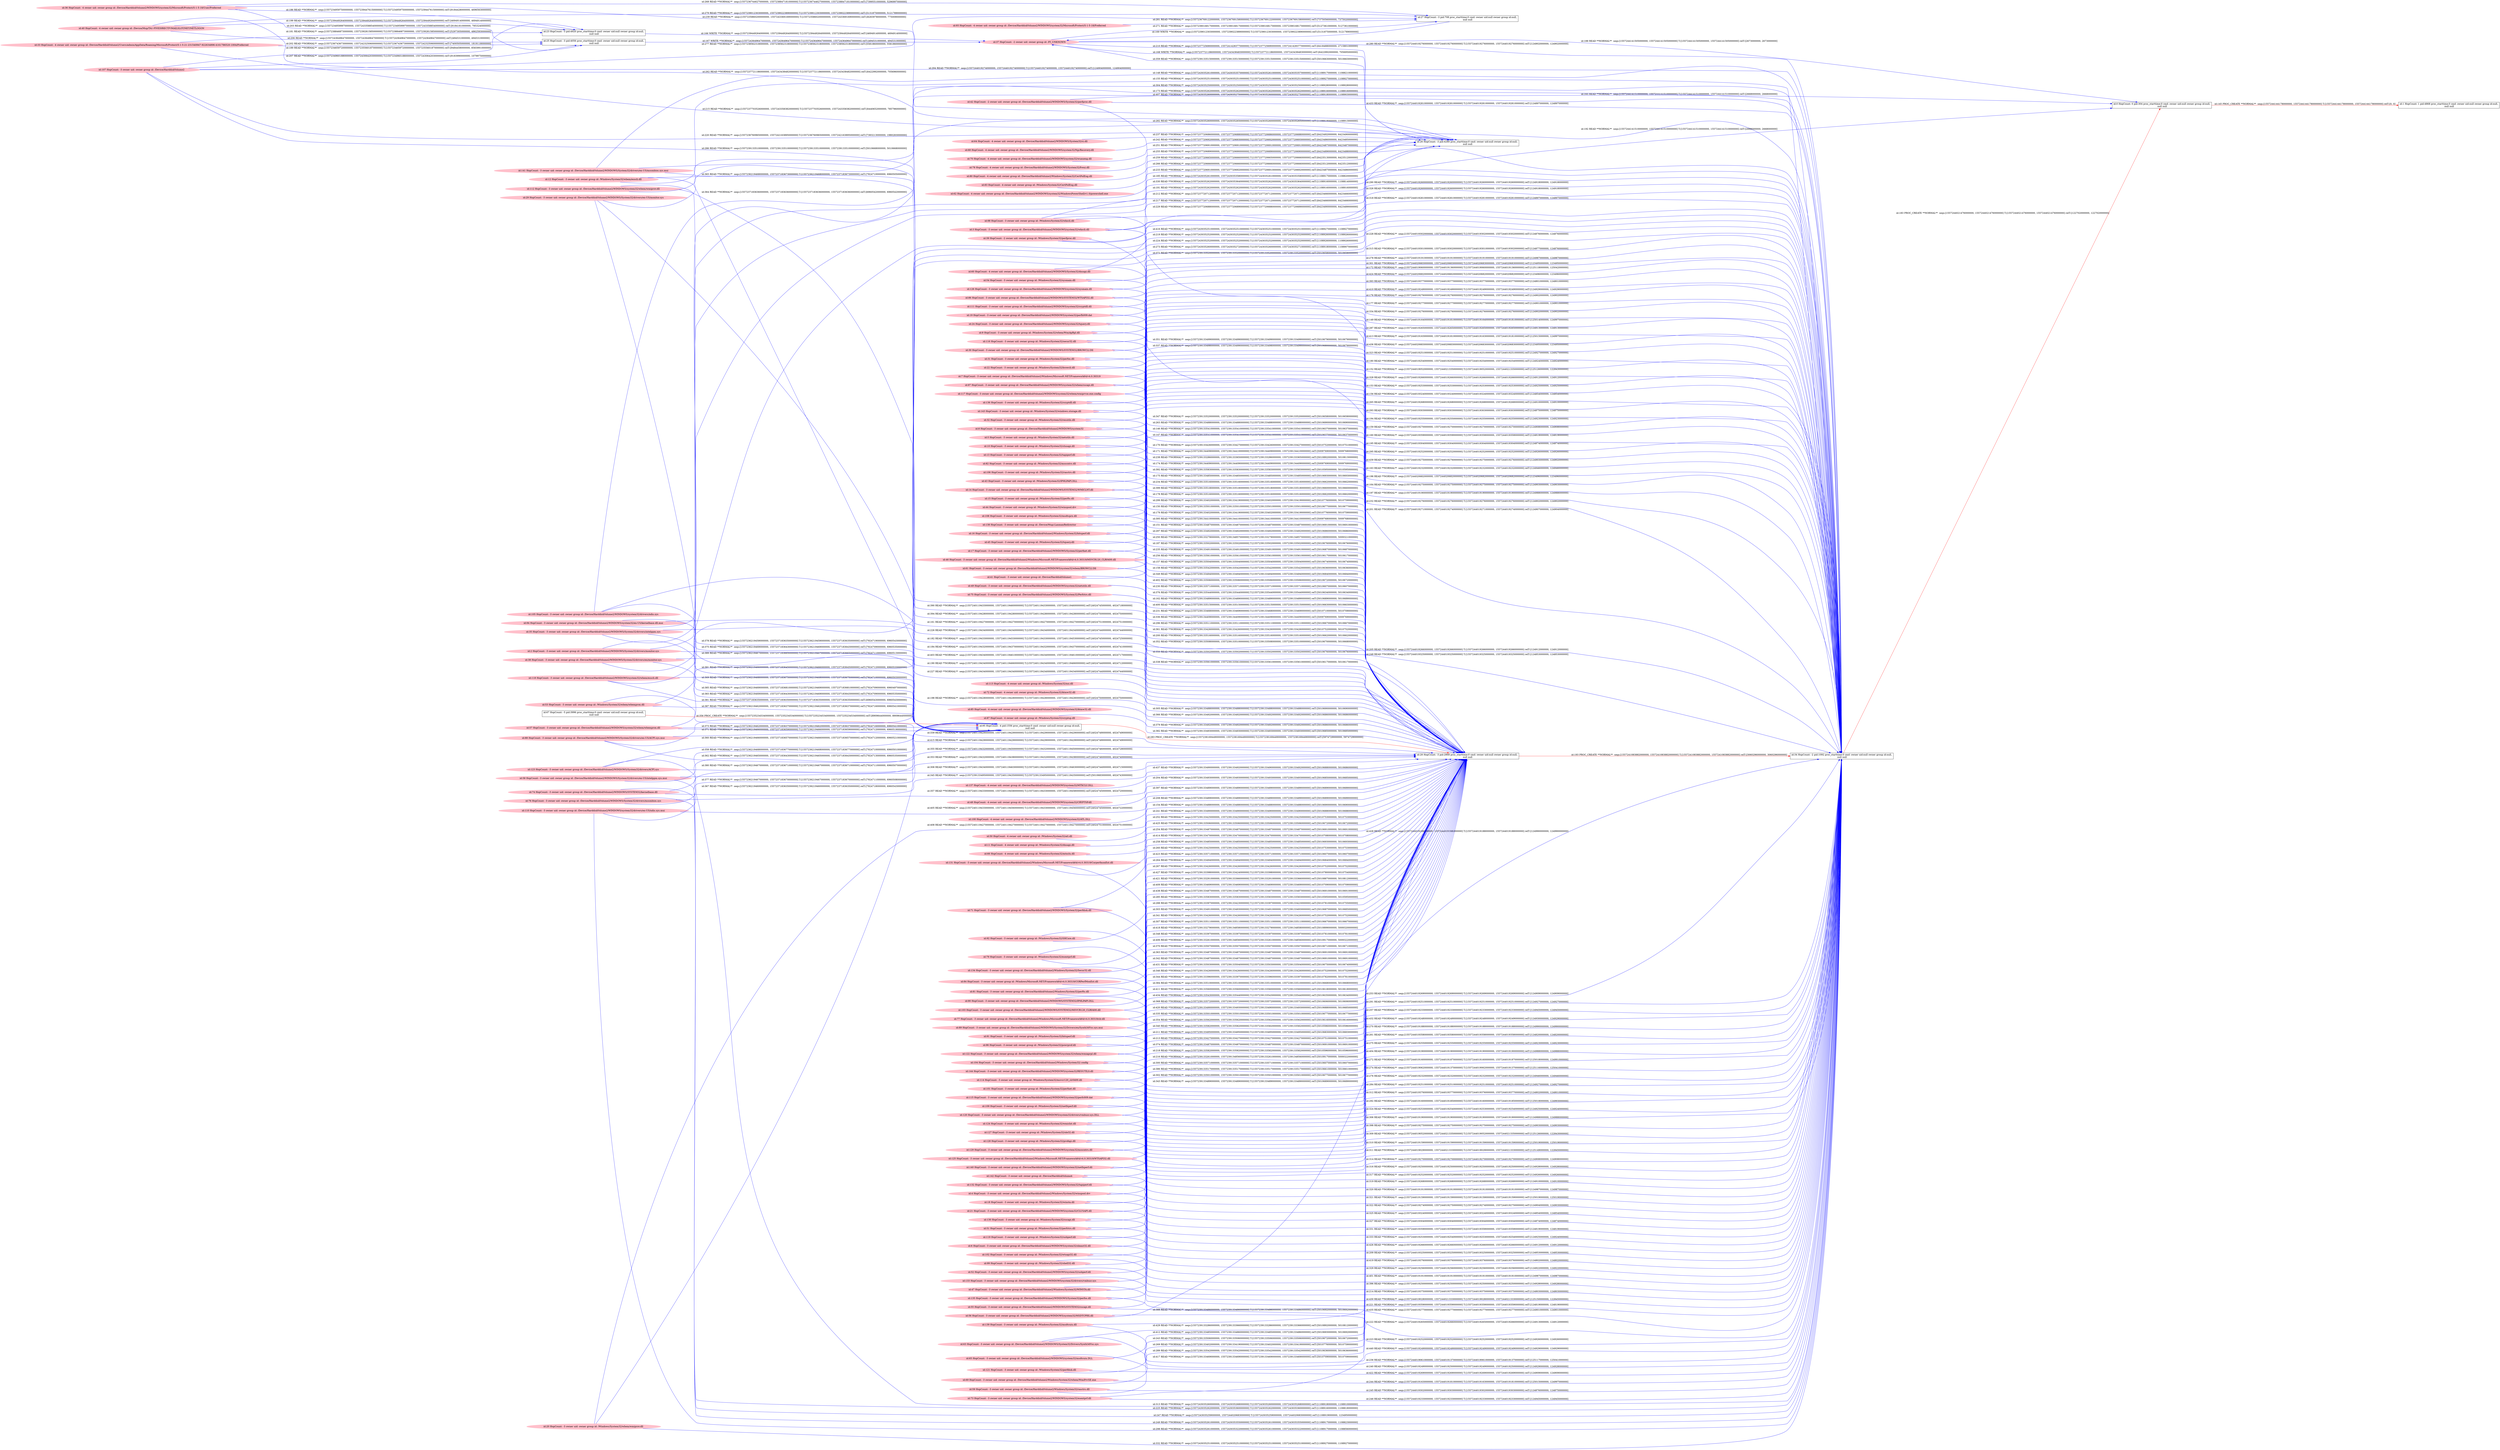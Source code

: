 digraph  {
rankdir=LR
"0"[color=black,label="id:0 HopCount: 0 pid:304 proc_starttime:0 cmd: owner uid:null owner group id:null,\n null null", shape=box,style=solid];
"1"[color=black,label="id:1 HopCount: 1 pid:4868 proc_starttime:0 cmd: owner uid:null owner group id:null,\n null null", shape=box,style=solid];
"0" -> "1" [id=145,__obj="PROC_CREATE"color=red,label="id:145 PROC_CREATE **NORMAL**  seqs:[1557244144178000000, 1557244144178000000] T:[1557244144178000000, 1557244144178000000] relT:[0, 0]",style=solid];
"54"[color=pink,label="id:54 HopCount: -3 owner uid: owner group id: /Windows/System32/sysmain.dll ", shape=oval,style=filled];
"28"[color=black,label="id:28 HopCount: -3 pid:2868 proc_starttime:0 cmd: owner uid:null owner group id:null,\n null null", shape=box,style=solid];
"54" -> "28" [id=146,__obj="READ"color=blue,label="id:146 READ **NORMAL**  seqs:[1557239133541000000, 1557239133541000000] T:[1557239133541000000, 1557239133541000000] relT:[5010637000000, 5010637000000]",style=solid];
"126"[color=pink,label="id:126 HopCount: -3 owner uid: owner group id: /Device/HarddiskVolume2/WINDOWS/system32/sysmain.dll ", shape=oval,style=filled];
"126" -> "28" [id=147,__obj="READ"color=blue,label="id:147 READ **NORMAL**  seqs:[1557239133541000000, 1557239133541000000] T:[1557239133541000000, 1557239133541000000] relT:[5010637000000, 5010637000000]",style=solid];
"141"[color=pink,label="id:141 HopCount: -3 owner uid: owner group id: /Device/HarddiskVolume2/WINDOWS/System32/drivers/en-US/mssmbios.sys.mui ", shape=oval,style=filled];
"34"[color=black,label="id:34 HopCount: -2 pid:1092 proc_starttime:0 cmd: owner uid:null owner group id:null,\n null null", shape=box,style=solid];
"141" -> "34" [id=148,__obj="READ"color=blue,label="id:148 READ **NORMAL**  seqs:[1557243035261000000, 1557243035357000000] T:[1557243035261000000, 1557243035357000000] relT:[1108917000000, 1108821000000]",style=solid];
"7"[color=pink,label="id:7 HopCount: -3 owner uid: owner group id: /Device/HarddiskVolume2/Windows/Microsoft.NET/Framework64/v4.0.30319 ", shape=oval,style=filled];
"7" -> "34" [id=149,__obj="READ"color=blue,label="id:149 READ **NORMAL**  seqs:[1557244019164000000, 1557244019181000000] T:[1557244019164000000, 1557244019181000000] relT:[125014000000, 124997000000]",style=solid];
"97"[color=pink,label="id:97 HopCount: -3 owner uid: owner group id: /Device/HarddiskVolume2/WINDOWS/system32/wbem/cscapi.dll ", shape=oval,style=filled];
"97" -> "28" [id=150,__obj="READ"color=blue,label="id:150 READ **NORMAL**  seqs:[1557239133501000000, 1557239133501000000] T:[1557239133501000000, 1557239133501000000] relT:[5010677000000, 5010677000000]",style=solid];
"143"[color=pink,label="id:143 HopCount: -3 owner uid: owner group id: /Windows/System32/windows.storage.dll ", shape=oval,style=filled];
"143" -> "28" [id=151,__obj="READ"color=blue,label="id:151 READ **NORMAL**  seqs:[1557239133487000000, 1557239133487000000] T:[1557239133487000000, 1557239133487000000] relT:[5010691000000, 5010691000000]",style=solid];
"8"[color=pink,label="id:8 HopCount: -3 owner uid: owner group id: /Device/HarddiskVolume2/WINDOWS/system32 ", shape=oval,style=filled];
"8" -> "34" [id=152,__obj="READ"color=blue,label="id:152 READ **NORMAL**  seqs:[1557244019052000000, 1557244021335000000] T:[1557244019052000000, 1557244021335000000] relT:[125126000000, 122843000000]",style=solid];
"10"[color=pink,label="id:10 HopCount: -3 owner uid: owner group id: /Windows/System32/clusapi.dll ", shape=oval,style=filled];
"10" -> "34" [id=153,__obj="READ"color=blue,label="id:153 READ **NORMAL**  seqs:[1557244019253000000, 1557244019253000000] T:[1557244019253000000, 1557244019253000000] relT:[124925000000, 124925000000]",style=solid];
"11"[color=pink,label="id:11 HopCount: -4 owner uid: owner group id: /Windows/System32/dnsapi.dll ", shape=oval,style=filled];
"11" -> "28" [id=154,__obj="READ"color=blue,label="id:154 READ **NORMAL**  seqs:[1557239133488000000, 1557239133488000000] T:[1557239133488000000, 1557239133488000000] relT:[5010690000000, 5010690000000]",style=solid];
"12"[color=pink,label="id:12 HopCount: -3 owner uid: owner group id: /Windows/System32/wbem/esscli.dll ", shape=oval,style=filled];
"12" -> "34" [id=155,__obj="READ"color=blue,label="id:155 READ **NORMAL**  seqs:[1557243035251000000, 1557243035251000000] T:[1557243035251000000, 1557243035251000000] relT:[1108927000000, 1108927000000]",style=solid];
"13"[color=pink,label="id:13 HopCount: -3 owner uid: owner group id: /Windows/System32/tapiperf.dll ", shape=oval,style=filled];
"13" -> "34" [id=156,__obj="READ"color=blue,label="id:156 READ **NORMAL**  seqs:[1557244019324000000, 1557244019324000000] T:[1557244019324000000, 1557244019324000000] relT:[124854000000, 124854000000]",style=solid];
"82"[color=pink,label="id:82 HopCount: -3 owner uid: owner group id: /Windows/System32/msscntrs.dll ", shape=oval,style=filled];
"82" -> "28" [id=157,__obj="READ"color=blue,label="id:157 READ **NORMAL**  seqs:[1557239133504000000, 1557239133504000000] T:[1557239133504000000, 1557239133504000000] relT:[5010674000000, 5010674000000]",style=solid];
"106"[color=pink,label="id:106 HopCount: -3 owner uid: owner group id: /Windows/System32/rasctrs.dll ", shape=oval,style=filled];
"106" -> "28" [id=158,__obj="READ"color=blue,label="id:158 READ **NORMAL**  seqs:[1557239133542000000, 1557239133542000000] T:[1557239133542000000, 1557239133542000000] relT:[5010636000000, 5010636000000]",style=solid];
"14"[color=pink,label="id:14 HopCount: -3 owner uid: owner group id: /Device/HarddiskVolume2/WINDOWS/SYSTEM32/WMICLNT.dll ", shape=oval,style=filled];
"14" -> "34" [id=159,__obj="READ"color=blue,label="id:159 READ **NORMAL**  seqs:[1557244019270000000, 1557244019270000000] T:[1557244019270000000, 1557244019270000000] relT:[124908000000, 124908000000]",style=solid];
"15"[color=pink,label="id:15 HopCount: -3 owner uid: owner group id: /Windows/System32/perfts.dll ", shape=oval,style=filled];
"15" -> "34" [id=160,__obj="READ"color=blue,label="id:160 READ **NORMAL**  seqs:[1557244019359000000, 1557244019359000000] T:[1557244019359000000, 1557244019359000000] relT:[124819000000, 124819000000]",style=solid];
"112"[color=pink,label="id:112 HopCount: -3 owner uid: owner group id: /Device/HarddiskVolume2/WINDOWS/system32/wbem/wmiprov.dll ", shape=oval,style=filled];
"112" -> "28" [id=161,__obj="READ"color=blue,label="id:161 READ **NORMAL**  seqs:[1557240119427000000, 1557240119427000000] T:[1557240119427000000, 1557240119427000000] relT:[4024751000000, 4024751000000]",style=solid];
"108"[color=pink,label="id:108 HopCount: -3 owner uid: owner group id: /Windows/System32/msdtcprx.dll ", shape=oval,style=filled];
"108" -> "28" [id=162,__obj="READ"color=blue,label="id:162 READ **NORMAL**  seqs:[1557239133489000000, 1557239133489000000] T:[1557239133489000000, 1557239133489000000] relT:[5010689000000, 5010689000000]",style=solid];
"16"[color=pink,label="id:16 HopCount: -3 owner uid: owner group id: /Device/HarddiskVolume2/Windows/System32/bitsperf.dll ", shape=oval,style=filled];
"16" -> "34" [id=163,__obj="READ"color=blue,label="id:163 READ **NORMAL**  seqs:[1557244019232000000, 1557244019232000000] T:[1557244019232000000, 1557244019232000000] relT:[124946000000, 124946000000]",style=solid];
"17"[color=pink,label="id:17 HopCount: -3 owner uid: owner group id: /Device/HarddiskVolume2/WINDOWS/System32/perfnet.dll ", shape=oval,style=filled];
"17" -> "34" [id=164,__obj="READ"color=blue,label="id:164 READ **NORMAL**  seqs:[1557244019275000000, 1557244019275000000] T:[1557244019275000000, 1557244019275000000] relT:[124903000000, 124903000000]",style=solid];
"42"[color=pink,label="id:42 HopCount: -2 owner uid: owner group id: /Device/HarddiskVolume2/WINDOWS/System32/perfproc.dll ", shape=oval,style=filled];
"42" -> "0" [id=165,__obj="READ"color=blue,label="id:165 READ **NORMAL**  seqs:[1557244141510000000, 1557244141510000000] T:[1557244141510000000, 1557244141510000000] relT:[2668000000, 2668000000]",style=solid];
"23"[color=black,label="id:23 HopCount: -3 pid:4920 proc_starttime:0 cmd: owner uid:null owner group id:null,\n null null", shape=box,style=solid];
"37"[color=pink,label="id:37 HopCount: -2 owner uid: owner group id: /FI_UNKNOWN ", shape=oval,style=filled];
"23" -> "37" [id=166,__obj="WRITE"color=blue,label="id:166 WRITE **NORMAL**  seqs:[1557239449264000000, 1557239449264000000] T:[1557239449264000000, 1557239449264000000] relT:[4694914000000, 4694914000000]",style=solid];
"25"[color=black,label="id:25 HopCount: -3 pid:4056 proc_starttime:0 cmd: owner uid:null owner group id:null,\n null null", shape=box,style=solid];
"25" -> "37" [id=167,__obj="WRITE"color=blue,label="id:167 WRITE **NORMAL**  seqs:[1557243649647000000, 1557243649647000000] T:[1557243649647000000, 1557243649647000000] relT:[494531000000, 494531000000]",style=solid];
"26"[color=black,label="id:26 HopCount: -3 pid:4280 proc_starttime:0 cmd: owner uid:null owner group id:null,\n null null", shape=box,style=solid];
"26" -> "37" [id=168,__obj="WRITE"color=blue,label="id:168 WRITE **NORMAL**  seqs:[1557237721186000000, 1557243438483000000] T:[1557237721186000000, 1557243438483000000] relT:[6422992000000, 705695000000]",style=solid];
"27"[color=black,label="id:27 HopCount: -3 pid:708 proc_starttime:0 cmd: owner uid:null owner group id:null,\n null null", shape=box,style=solid];
"27" -> "37" [id=169,__obj="WRITE"color=blue,label="id:169 WRITE **NORMAL**  seqs:[1557239012303000000, 1557239022389000000] T:[1557239012303000000, 1557239022389000000] relT:[5131875000000, 5121789000000]",style=solid];
"86"[color=pink,label="id:86 HopCount: -3 owner uid: owner group id: /Device/HarddiskVolume2/WINDOWS/SYSTEM32/WTSAPI32.dll ", shape=oval,style=filled];
"86" -> "28" [id=170,__obj="READ"color=blue,label="id:170 READ **NORMAL**  seqs:[1557239133426000000, 1557239133427000000] T:[1557239133426000000, 1557239133427000000] relT:[5010752000000, 5010751000000]",style=solid];
"111"[color=pink,label="id:111 HopCount: -3 owner uid: owner group id: /Device/HarddiskVolume2/WINDOWS/system32/cryptdll.dll ", shape=oval,style=filled];
"111" -> "28" [id=171,__obj="READ"color=blue,label="id:171 READ **NORMAL**  seqs:[1557239134409000000, 1557239134410000000] T:[1557239134409000000, 1557239134410000000] relT:[5009769000000, 5009768000000]",style=solid];
"19"[color=pink,label="id:19 HopCount: -3 owner uid: owner group id: /Device/HarddiskVolume2/WINDOWS/system32/perfh009.dat ", shape=oval,style=filled];
"19" -> "34" [id=172,__obj="READ"color=blue,label="id:172 READ **NORMAL**  seqs:[1557244019060000000, 1557244019136000000] T:[1557244019060000000, 1557244019136000000] relT:[125118000000, 125042000000]",style=solid];
"29"[color=pink,label="id:29 HopCount: -3 owner uid: owner group id: /Device/HarddiskVolume2/WINDOWS/System32/drivers/en-US/monitor.sys ", shape=oval,style=filled];
"29" -> "34" [id=173,__obj="READ"color=blue,label="id:173 READ **NORMAL**  seqs:[1557243035262000000, 1557243035262000000] T:[1557243035262000000, 1557243035262000000] relT:[1108916000000, 1108916000000]",style=solid];
"24"[color=pink,label="id:24 HopCount: -3 owner uid: owner group id: /Device/HarddiskVolume2/WINDOWS/system32/tquery.dll ", shape=oval,style=filled];
"24" -> "28" [id=174,__obj="READ"color=blue,label="id:174 READ **NORMAL**  seqs:[1557239134409000000, 1557239134409000000] T:[1557239134409000000, 1557239134409000000] relT:[5009769000000, 5009769000000]",style=solid];
"116"[color=pink,label="id:116 HopCount: -3 owner uid: owner group id: /Windows/System32/secur32.dll ", shape=oval,style=filled];
"116" -> "28" [id=175,__obj="READ"color=blue,label="id:175 READ **NORMAL**  seqs:[1557239133485000000, 1557239133485000000] T:[1557239133485000000, 1557239133485000000] relT:[5010693000000, 5010693000000]",style=solid];
"30"[color=pink,label="id:30 HopCount: -3 owner uid: owner group id: /Device/HarddiskVolume2/WINDOWS/SYSTEM32/BROWCLI.Dll ", shape=oval,style=filled];
"30" -> "34" [id=176,__obj="READ"color=blue,label="id:176 READ **NORMAL**  seqs:[1557244019276000000, 1557244019276000000] T:[1557244019276000000, 1557244019276000000] relT:[124902000000, 124902000000]",style=solid];
"31"[color=pink,label="id:31 HopCount: -3 owner uid: owner group id: /Windows/System32/perfos.dll ", shape=oval,style=filled];
"31" -> "34" [id=177,__obj="READ"color=blue,label="id:177 READ **NORMAL**  seqs:[1557244019277000000, 1557244019277000000] T:[1557244019277000000, 1557244019277000000] relT:[124901000000, 124901000000]",style=solid];
"22"[color=pink,label="id:22 HopCount: -3 owner uid: owner group id: /Windows/System32/browcli.dll ", shape=oval,style=filled];
"22" -> "28" [id=178,__obj="READ"color=blue,label="id:178 READ **NORMAL**  seqs:[1557239133516000000, 1557239133516000000] T:[1557239133516000000, 1557239133516000000] relT:[5010662000000, 5010662000000]",style=solid];
"117"[color=pink,label="id:117 HopCount: -3 owner uid: owner group id: /Device/HarddiskVolume2/WINDOWS/system32/wbem/wmiprvse.exe.config ", shape=oval,style=filled];
"117" -> "28" [id=179,__obj="READ"color=blue,label="id:179 READ **NORMAL**  seqs:[1557239133402000000, 1557239133419000000] T:[1557239133402000000, 1557239133419000000] relT:[5010776000000, 5010759000000]",style=solid];
"32"[color=pink,label="id:32 HopCount: -3 owner uid: owner group id: /Windows/System32/resutils.dll ", shape=oval,style=filled];
"32" -> "34" [id=180,__obj="READ"color=blue,label="id:180 READ **NORMAL**  seqs:[1557244019254000000, 1557244019254000000] T:[1557244019254000000, 1557244019254000000] relT:[124924000000, 124924000000]",style=solid];
"33"[color=pink,label="id:33 HopCount: -4 owner uid: owner group id: /Device/HarddiskVolume2/Users/admin/AppData/Roaming/Microsoft/Protect/S-1-5-21-231540947-922634896-4161786520-1004/Preferred ", shape=oval,style=filled];
"33" -> "23" [id=181,__obj="READ"color=blue,label="id:181 READ **NORMAL**  seqs:[1557238846873000000, 1557239281585000000] T:[1557238846873000000, 1557239281585000000] relT:[5297305000000, 4862593000000]",style=solid];
"105"[color=pink,label="id:105 HopCount: -3 owner uid: owner group id: /Device/HarddiskVolume2/WINDOWS/system32/drivers/ndis.sys ", shape=oval,style=filled];
"105" -> "28" [id=182,__obj="READ"color=blue,label="id:182 READ **NORMAL**  seqs:[1557240119433000000, 1557240119453000000] T:[1557240119433000000, 1557240119453000000] relT:[4024745000000, 4024725000000]",style=solid];
"34" -> "0" [id=183,__obj="PROC_CREATE"color=red,label="id:183 PROC_CREATE **NORMAL**  seqs:[1557244021476000000, 1557244021476000000] T:[1557244021476000000, 1557244021476000000] relT:[122702000000, 122702000000]",style=solid];
"94"[color=pink,label="id:94 HopCount: -3 owner uid: owner group id: /Device/HarddiskVolume2/WINDOWS/system32/en-US/kernelbase.dll.mui ", shape=oval,style=filled];
"94" -> "28" [id=184,__obj="READ"color=blue,label="id:184 READ **NORMAL**  seqs:[1557240119432000000, 1557240119437000000] T:[1557240119432000000, 1557240119437000000] relT:[4024746000000, 4024741000000]",style=solid];
"35"[color=pink,label="id:35 HopCount: -3 owner uid: owner group id: /Device/HarddiskVolume2/WINDOWS/System32/drivers/intelppm.sys ", shape=oval,style=filled];
"35" -> "34" [id=185,__obj="READ"color=blue,label="id:185 READ **NORMAL**  seqs:[1557243035261000000, 1557243035358000000] T:[1557243035261000000, 1557243035358000000] relT:[1108917000000, 1108820000000]",style=solid];
"36"[color=pink,label="id:36 HopCount: -4 owner uid: owner group id: /Device/HarddiskVolume2/WINDOWS/system32/Microsoft/Protect/S-1-5-18/User/Preferred ", shape=oval,style=filled];
"36" -> "23" [id=186,__obj="READ"color=blue,label="id:186 READ **NORMAL**  seqs:[1557234959750000000, 1557239447615000000] T:[1557234959750000000, 1557239447615000000] relT:[9184428000000, 4696563000000]",style=solid];
"5"[color=pink,label="id:5 HopCount: -3 owner uid: owner group id: /Windows/System32/netutils.dll ", shape=oval,style=filled];
"5" -> "28" [id=187,__obj="READ"color=blue,label="id:187 READ **NORMAL**  seqs:[1557239133502000000, 1557239133502000000] T:[1557239133502000000, 1557239133502000000] relT:[5010676000000, 5010676000000]",style=solid];
"37" -> "0" [id=188,__obj="READ"color=blue,label="id:188 READ **NORMAL**  seqs:[1557244141505000000, 1557244141505000000] T:[1557244141505000000, 1557244141505000000] relT:[2673000000, 2673000000]",style=solid];
"107"[color=pink,label="id:107 HopCount: -3 owner uid: owner group id: /Device/HarddiskVolume2 ", shape=oval,style=filled];
"107" -> "23" [id=189,__obj="READ"color=blue,label="id:189 READ **NORMAL**  seqs:[1557234659720000000, 1557235560187000000] T:[1557234659720000000, 1557235560187000000] relT:[9484458000000, 8583991000000]",style=solid];
"2"[color=pink,label="id:2 HopCount: -3 owner uid: owner group id: /Device/HarddiskVolume2/WINDOWS/System32/drivers/monitor.sys ", shape=oval,style=filled];
"2" -> "28" [id=190,__obj="READ"color=blue,label="id:190 READ **NORMAL**  seqs:[1557240119434000000, 1557240119466000000] T:[1557240119434000000, 1557240119466000000] relT:[4024744000000, 4024712000000]",style=solid];
"38"[color=pink,label="id:38 HopCount: -3 owner uid: owner group id: /Device/HarddiskVolume2/WINDOWS/System32/drivers/en/monitor.sys ", shape=oval,style=filled];
"38" -> "34" [id=191,__obj="READ"color=blue,label="id:191 READ **NORMAL**  seqs:[1557243035262000000, 1557243035262000000] T:[1557243035262000000, 1557243035262000000] relT:[1108916000000, 1108916000000]",style=solid];
"39"[color=pink,label="id:39 HopCount: -2 owner uid: owner group id: /Windows/System32/perfproc.dll ", shape=oval,style=filled];
"39" -> "0" [id=192,__obj="READ"color=blue,label="id:192 READ **NORMAL**  seqs:[1557244141510000000, 1557244141510000000] T:[1557244141510000000, 1557244141510000000] relT:[2668000000, 2668000000]",style=solid];
"28" -> "34" [id=193,__obj="PROC_CREATE"color=red,label="id:193 PROC_CREATE **NORMAL**  seqs:[1557241083882000000, 1557241083882000000] T:[1557241083882000000, 1557241083882000000] relT:[3060296000000, 3060296000000]",style=solid];
"43"[color=pink,label="id:43 HopCount: -3 owner uid: owner group id: /Windows/System32/IPHLPAPI.DLL ", shape=oval,style=filled];
"43" -> "34" [id=194,__obj="READ"color=blue,label="id:194 READ **NORMAL**  seqs:[1557244019255000000, 1557244019255000000] T:[1557244019255000000, 1557244019255000000] relT:[124923000000, 124923000000]",style=solid];
"44"[color=pink,label="id:44 HopCount: -3 owner uid: owner group id: /Windows/System32/winspool.drv ", shape=oval,style=filled];
"44" -> "34" [id=195,__obj="READ"color=blue,label="id:195 READ **NORMAL**  seqs:[1557244019304000000, 1557244019304000000] T:[1557244019304000000, 1557244019304000000] relT:[124874000000, 124874000000]",style=solid];
"45"[color=pink,label="id:45 HopCount: -3 owner uid: owner group id: /Windows/System32/tquery.dll ", shape=oval,style=filled];
"45" -> "34" [id=196,__obj="READ"color=blue,label="id:196 READ **NORMAL**  seqs:[1557244020682000000, 1557244020682000000] T:[1557244020682000000, 1557244020682000000] relT:[123496000000, 123496000000]",style=solid];
"46"[color=pink,label="id:46 HopCount: -3 owner uid: owner group id: /Device/HarddiskVolume2/Windows/Microsoft.NET/Framework64/v4.0.30319/MSVCR120_CLR0400.dll ", shape=oval,style=filled];
"46" -> "34" [id=197,__obj="READ"color=blue,label="id:197 READ **NORMAL**  seqs:[1557244019190000000, 1557244019190000000] T:[1557244019190000000, 1557244019190000000] relT:[124988000000, 124988000000]",style=solid];
"118"[color=pink,label="id:118 HopCount: -3 owner uid: owner group id: /Device/HarddiskVolume2/WINDOWS/system32/wbem/esscli.dll ", shape=oval,style=filled];
"118" -> "28" [id=198,__obj="READ"color=blue,label="id:198 READ **NORMAL**  seqs:[1557240119428000000, 1557240119428000000] T:[1557240119428000000, 1557240119428000000] relT:[4024750000000, 4024750000000]",style=solid];
"40"[color=pink,label="id:40 HopCount: -4 owner uid: owner group id: /Device/Mup/TA1-FIVEDIRECTI*/MAILSLOT/NET/NETLOGON ", shape=oval,style=filled];
"40" -> "23" [id=199,__obj="READ"color=blue,label="id:199 READ **NORMAL**  seqs:[1557239449264000000, 1557239449264000000] T:[1557239449264000000, 1557239449264000000] relT:[4694914000000, 4694914000000]",style=solid];
"61"[color=pink,label="id:61 HopCount: -3 owner uid: owner group id: /Device/HarddiskVolume2/WINDOWS/system32/wbem/BROWCLI.Dll ", shape=oval,style=filled];
"61" -> "28" [id=200,__obj="READ"color=blue,label="id:200 READ **NORMAL**  seqs:[1557239133516000000, 1557239133516000000] T:[1557239133516000000, 1557239133516000000] relT:[5010662000000, 5010662000000]",style=solid];
"41"[color=pink,label="id:41 HopCount: -3 owner uid: owner group id: /Device/HarddiskVolume1 ", shape=oval,style=filled];
"41" -> "34" [id=201,__obj="READ"color=blue,label="id:201 READ **NORMAL**  seqs:[1557244019271000000, 1557244019274000000] T:[1557244019271000000, 1557244019274000000] relT:[124907000000, 124904000000]",style=solid];
"33" -> "25" [id=202,__obj="READ"color=blue,label="id:202 READ **NORMAL**  seqs:[1557236743673000000, 1557242325060000000] T:[1557236743673000000, 1557242325060000000] relT:[7400505000000, 1819118000000]",style=solid];
"36" -> "25" [id=203,__obj="READ"color=blue,label="id:203 READ **NORMAL**  seqs:[1557234959997000000, 1557243358854000000] T:[1557234959997000000, 1557243358854000000] relT:[9184181000000, 785324000000]",style=solid];
"48"[color=pink,label="id:48 HopCount: -4 owner uid: owner group id: /Device/HarddiskVolume2/WINDOWS/system32/CRYPTSP.dll ", shape=oval,style=filled];
"48" -> "28" [id=204,__obj="READ"color=blue,label="id:204 READ **NORMAL**  seqs:[1557239133493000000, 1557239133493000000] T:[1557239133493000000, 1557239133493000000] relT:[5010685000000, 5010685000000]",style=solid];
"49"[color=pink,label="id:49 HopCount: -3 owner uid: owner group id: /Device/HarddiskVolume2/WINDOWS/system32/netutils.dll ", shape=oval,style=filled];
"49" -> "34" [id=205,__obj="READ"color=blue,label="id:205 READ **NORMAL**  seqs:[1557244019266000000, 1557244019266000000] T:[1557244019266000000, 1557244019266000000] relT:[124912000000, 124912000000]",style=solid];
"40" -> "25" [id=206,__obj="READ"color=blue,label="id:206 READ **NORMAL**  seqs:[1557243649647000000, 1557243649647000000] T:[1557243649647000000, 1557243649647000000] relT:[494531000000, 494531000000]",style=solid];
"107" -> "25" [id=207,__obj="READ"color=blue,label="id:207 READ **NORMAL**  seqs:[1557234960188000000, 1557243064203000000] T:[1557234960188000000, 1557243064203000000] relT:[9183990000000, 1079975000000]",style=solid];
"50"[color=pink,label="id:50 HopCount: -4 owner uid: owner group id: /Windows/System32/atl.dll ", shape=oval,style=filled];
"50" -> "28" [id=208,__obj="READ"color=blue,label="id:208 READ **NORMAL**  seqs:[1557239133489000000, 1557239133489000000] T:[1557239133489000000, 1557239133489000000] relT:[5010689000000, 5010689000000]",style=solid];
"51"[color=pink,label="id:51 HopCount: -3 owner uid: owner group id: /Windows/System32/perfctrs.dll ", shape=oval,style=filled];
"51" -> "34" [id=209,__obj="READ"color=blue,label="id:209 READ **NORMAL**  seqs:[1557244019325000000, 1557244019325000000] T:[1557244019325000000, 1557244019325000000] relT:[124853000000, 124853000000]",style=solid];
"37" -> "26" [id=210,__obj="READ"color=blue,label="id:210 READ **NORMAL**  seqs:[1557237725690000000, 1557241428377000000] T:[1557237725690000000, 1557241428377000000] relT:[6418488000000, 2715801000000]",style=solid];
"6"[color=pink,label="id:6 HopCount: -3 owner uid: owner group id: /Device/HarddiskVolume2/WINDOWS/system32/oleaut32.dll ", shape=oval,style=filled];
"6" -> "28" [id=211,__obj="READ"color=blue,label="id:211 READ **NORMAL**  seqs:[1557239133495000000, 1557239133495000000] T:[1557239133495000000, 1557239133495000000] relT:[5010683000000, 5010683000000]",style=solid];
"98"[color=pink,label="id:98 HopCount: -3 owner uid: owner group id: /Windows/System32/wkscli.dll ", shape=oval,style=filled];
"98" -> "26" [id=212,__obj="READ"color=blue,label="id:212 READ **NORMAL**  seqs:[1557237720712000000, 1557237720712000000] T:[1557237720712000000, 1557237720712000000] relT:[6423466000000, 6423466000000]",style=solid];
"102"[color=pink,label="id:102 HopCount: -3 owner uid: owner group id: /Windows/System32/wtsapi32.dll ", shape=oval,style=filled];
"102" -> "28" [id=213,__obj="READ"color=blue,label="id:213 READ **NORMAL**  seqs:[1557239133427000000, 1557239133427000000] T:[1557239133427000000, 1557239133427000000] relT:[5010751000000, 5010751000000]",style=solid];
"52"[color=pink,label="id:52 HopCount: -3 owner uid: owner group id: /Device/HarddiskVolume2/WINDOWS/system32/usbperf.dll ", shape=oval,style=filled];
"52" -> "34" [id=214,__obj="READ"color=blue,label="id:214 READ **NORMAL**  seqs:[1557244019375000000, 1557244019375000000] T:[1557244019375000000, 1557244019375000000] relT:[124803000000, 124803000000]",style=solid];
"33" -> "26" [id=215,__obj="READ"color=blue,label="id:215 READ **NORMAL**  seqs:[1557237703526000000, 1557243358382000000] T:[1557237703526000000, 1557243358382000000] relT:[6440652000000, 785796000000]",style=solid];
"133"[color=pink,label="id:133 HopCount: -3 owner uid: owner group id: /Device/HarddiskVolume2/WINDOWS/system32/drivers/vmbusr.sys ", shape=oval,style=filled];
"133" -> "28" [id=216,__obj="READ"color=blue,label="id:216 READ **NORMAL**  seqs:[1557239133261000000, 1557239134856000000] T:[1557239133261000000, 1557239134856000000] relT:[5010917000000, 5009322000000]",style=solid];
"3"[color=pink,label="id:3 HopCount: -3 owner uid: owner group id: /Device/HarddiskVolume2/WINDOWS/system32/wkscli.dll ", shape=oval,style=filled];
"3" -> "26" [id=217,__obj="READ"color=blue,label="id:217 READ **NORMAL**  seqs:[1557237720712000000, 1557237720712000000] T:[1557237720712000000, 1557237720712000000] relT:[6423466000000, 6423466000000]",style=solid];
"52" -> "28" [id=218,__obj="READ"color=blue,label="id:218 READ **NORMAL**  seqs:[1557239133582000000, 1557239133582000000] T:[1557239133582000000, 1557239133582000000] relT:[5010596000000, 5010596000000]",style=solid];
"53"[color=pink,label="id:53 HopCount: -3 owner uid: owner group id: /Windows/System32/wbem/wbemprox.dll ", shape=oval,style=filled];
"53" -> "34" [id=219,__obj="READ"color=blue,label="id:219 READ **NORMAL**  seqs:[1557243035252000000, 1557243035252000000] T:[1557243035252000000, 1557243035252000000] relT:[1108926000000, 1108926000000]",style=solid];
"107" -> "26" [id=220,__obj="READ"color=blue,label="id:220 READ **NORMAL**  seqs:[1557236760965000000, 1557242163895000000] T:[1557236760965000000, 1557242163895000000] relT:[7383213000000, 1980283000000]",style=solid];
"47"[color=pink,label="id:47 HopCount: -3 owner uid: owner group id: /Device/HarddiskVolume2/Windows/System32/WINSTA.dll ", shape=oval,style=filled];
"47" -> "34" [id=221,__obj="READ"color=blue,label="id:221 READ **NORMAL**  seqs:[1557244019359000000, 1557244019359000000] T:[1557244019359000000, 1557244019359000000] relT:[124819000000, 124819000000]",style=solid];
"55"[color=pink,label="id:55 HopCount: -3 owner uid: owner group id: /Device/HarddiskVolume2/WINDOWS/SYSTEM32/cscapi.dll ", shape=oval,style=filled];
"55" -> "34" [id=222,__obj="READ"color=blue,label="id:222 READ **NORMAL**  seqs:[1557244019265000000, 1557244019266000000] T:[1557244019265000000, 1557244019266000000] relT:[124913000000, 124912000000]",style=solid];
"56"[color=pink,label="id:56 HopCount: -3 owner uid: owner group id: /Device/HarddiskVolume2/WINDOWS/system32/MSDTCPRX.dll ", shape=oval,style=filled];
"56" -> "34" [id=223,__obj="READ"color=blue,label="id:223 READ **NORMAL**  seqs:[1557244019252000000, 1557244019252000000] T:[1557244019252000000, 1557244019252000000] relT:[124926000000, 124926000000]",style=solid];
"57"[color=pink,label="id:57 HopCount: -3 owner uid: owner group id: /Device/HarddiskVolume2/WINDOWS/system32/wbem/wbemprox.dll ", shape=oval,style=filled];
"57" -> "34" [id=224,__obj="READ"color=blue,label="id:224 READ **NORMAL**  seqs:[1557243035252000000, 1557243035252000000] T:[1557243035252000000, 1557243035252000000] relT:[1108926000000, 1108926000000]",style=solid];
"58"[color=pink,label="id:58 HopCount: -3 owner uid: owner group id: /Device/HarddiskVolume2/WINDOWS/System32/drivers/en-US/intelppm.sys.mui ", shape=oval,style=filled];
"58" -> "34" [id=225,__obj="READ"color=blue,label="id:225 READ **NORMAL**  seqs:[1557243035262000000, 1557243035360000000] T:[1557243035262000000, 1557243035360000000] relT:[1108916000000, 1108818000000]",style=solid];
"29" -> "28" [id=226,__obj="READ"color=blue,label="id:226 READ **NORMAL**  seqs:[1557240119434000000, 1557240119434000000] T:[1557240119434000000, 1557240119434000000] relT:[4024744000000, 4024744000000]",style=solid];
"38" -> "28" [id=227,__obj="READ"color=blue,label="id:227 READ **NORMAL**  seqs:[1557240119434000000, 1557240119434000000] T:[1557240119434000000, 1557240119434000000] relT:[4024744000000, 4024744000000]",style=solid];
"54" -> "34" [id=228,__obj="READ"color=blue,label="id:228 READ **NORMAL**  seqs:[1557244019302000000, 1557244019302000000] T:[1557244019302000000, 1557244019302000000] relT:[124876000000, 124876000000]",style=solid];
"60"[color=pink,label="id:60 HopCount: -4 owner uid: owner group id: /Device/HarddiskVolume2/WINDOWS/System32/dnsapi.dll ", shape=oval,style=filled];
"60" -> "26" [id=229,__obj="READ"color=blue,label="id:229 READ **NORMAL**  seqs:[1557237720688000000, 1557237720689000000] T:[1557237720688000000, 1557237720689000000] relT:[6423490000000, 6423489000000]",style=solid];
"15" -> "28" [id=230,__obj="READ"color=blue,label="id:230 READ **NORMAL**  seqs:[1557239133571000000, 1557239133571000000] T:[1557239133571000000, 1557239133571000000] relT:[5010607000000, 5010607000000]",style=solid];
"16" -> "28" [id=231,__obj="READ"color=blue,label="id:231 READ **NORMAL**  seqs:[1557239133468000000, 1557239133469000000] T:[1557239133468000000, 1557239133469000000] relT:[5010710000000, 5010709000000]",style=solid];
"61" -> "34" [id=232,__obj="READ"color=blue,label="id:232 READ **NORMAL**  seqs:[1557244019276000000, 1557244019276000000] T:[1557244019276000000, 1557244019276000000] relT:[124902000000, 124902000000]",style=solid];
"62"[color=pink,label="id:62 HopCount: -4 owner uid: owner group id: /Device/HarddiskVolume2/WINDOWS/system32/WindowsPowerShell/v1.0/powershell.exe ", shape=oval,style=filled];
"62" -> "26" [id=233,__obj="READ"color=blue,label="id:233 READ **NORMAL**  seqs:[1557237720691000000, 1557237720692000000] T:[1557237720691000000, 1557237720692000000] relT:[6423487000000, 6423486000000]",style=solid];
"30" -> "28" [id=234,__obj="READ"color=blue,label="id:234 READ **NORMAL**  seqs:[1557239133516000000, 1557239133516000000] T:[1557239133516000000, 1557239133516000000] relT:[5010662000000, 5010662000000]",style=solid];
"10" -> "28" [id=235,__obj="READ"color=blue,label="id:235 READ **NORMAL**  seqs:[1557239133491000000, 1557239133491000000] T:[1557239133491000000, 1557239133491000000] relT:[5010687000000, 5010687000000]",style=solid];
"63"[color=pink,label="id:63 HopCount: -3 owner uid: owner group id: /Device/HarddiskVolume2/WINDOWS/System32/Drivers/Synth3dVsc.sys ", shape=oval,style=filled];
"63" -> "34" [id=236,__obj="READ"color=blue,label="id:236 READ **NORMAL**  seqs:[1557244019061000000, 1557244019137000000] T:[1557244019061000000, 1557244019137000000] relT:[125117000000, 125041000000]",style=solid];
"64"[color=pink,label="id:64 HopCount: -4 owner uid: owner group id: /Device/HarddiskVolume2/WINDOWS/System32/ci.dll ", shape=oval,style=filled];
"64" -> "26" [id=237,__obj="READ"color=blue,label="id:237 READ **NORMAL**  seqs:[1557237720686000000, 1557237720688000000] T:[1557237720686000000, 1557237720688000000] relT:[6423492000000, 6423490000000]",style=solid];
"19" -> "28" [id=238,__obj="READ"color=blue,label="id:238 READ **NORMAL**  seqs:[1557239133286000000, 1557239133365000000] T:[1557239133286000000, 1557239133365000000] relT:[5010892000000, 5010813000000]",style=solid];
"36" -> "26" [id=239,__obj="READ"color=blue,label="id:239 READ **NORMAL**  seqs:[1557235860200000000, 1557243369169000000] T:[1557235860200000000, 1557243369169000000] relT:[8283978000000, 775009000000]",style=solid];
"65"[color=pink,label="id:65 HopCount: -3 owner uid: owner group id: /Device/HarddiskVolume2/WINDOWS/system32/msdtcuiu.DLL ", shape=oval,style=filled];
"65" -> "34" [id=240,__obj="READ"color=blue,label="id:240 READ **NORMAL**  seqs:[1557244019249000000, 1557244019250000000] T:[1557244019249000000, 1557244019250000000] relT:[124929000000, 124928000000]",style=solid];
"66"[color=pink,label="id:66 HopCount: -4 owner uid: owner group id: /Windows/System32/mtxclu.dll ", shape=oval,style=filled];
"66" -> "28" [id=241,__obj="READ"color=blue,label="id:241 READ **NORMAL**  seqs:[1557239133490000000, 1557239133490000000] T:[1557239133490000000, 1557239133490000000] relT:[5010688000000, 5010688000000]",style=solid];
"68"[color=pink,label="id:68 HopCount: -4 owner uid: owner group id: /Device/HarddiskVolume2/WINDOWS/system32/NgcRecovery.dll ", shape=oval,style=filled];
"68" -> "26" [id=242,__obj="READ"color=blue,label="id:242 READ **NORMAL**  seqs:[1557237720692000000, 1557237720693000000] T:[1557237720692000000, 1557237720693000000] relT:[6423486000000, 6423485000000]",style=solid];
"121"[color=pink,label="id:121 HopCount: -3 owner uid: owner group id: /Windows/System32/perfdisk.dll ", shape=oval,style=filled];
"121" -> "28" [id=243,__obj="READ"color=blue,label="id:243 READ **NORMAL**  seqs:[1557239133506000000, 1557239133506000000] T:[1557239133506000000, 1557239133506000000] relT:[5010672000000, 5010672000000]",style=solid];
"69"[color=pink,label="id:69 HopCount: -3 owner uid: owner group id: /Device/HarddiskVolume2/Windows/System32/wbem/WmiPrvSE.exe ", shape=oval,style=filled];
"69" -> "34" [id=244,__obj="READ"color=blue,label="id:244 READ **NORMAL**  seqs:[1557244019163000000, 1557244019181000000] T:[1557244019163000000, 1557244019181000000] relT:[125015000000, 124997000000]",style=solid];
"59"[color=pink,label="id:59 HopCount: -3 owner uid: owner group id: /Device/HarddiskVolume2/Windows/System32/rasctrs.dll ", shape=oval,style=filled];
"59" -> "34" [id=245,__obj="READ"color=blue,label="id:245 READ **NORMAL**  seqs:[1557244019302000000, 1557244019303000000] T:[1557244019302000000, 1557244019303000000] relT:[124876000000, 124875000000]",style=solid];
"73"[color=pink,label="id:73 HopCount: -3 owner uid: owner group id: /Device/HarddiskVolume2/WINDOWS/system32/esentprf.dll ", shape=oval,style=filled];
"73" -> "34" [id=246,__obj="READ"color=blue,label="id:246 READ **NORMAL**  seqs:[1557244019233000000, 1557244019233000000] T:[1557244019233000000, 1557244019233000000] relT:[124945000000, 124945000000]",style=solid];
"74"[color=pink,label="id:74 HopCount: -3 owner uid: owner group id: /Device/HarddiskVolume2/WINDOWS/SYSTEM32/kernelbase.dll ", shape=oval,style=filled];
"74" -> "34" [id=247,__obj="READ"color=blue,label="id:247 READ **NORMAL**  seqs:[1557243035259000000, 1557244020683000000] T:[1557243035259000000, 1557244020683000000] relT:[1108919000000, 123495000000]",style=solid];
"75"[color=pink,label="id:75 HopCount: -3 owner uid: owner group id: /Device/HarddiskVolume2/WINDOWS/System32/Perfctrs.dll ", shape=oval,style=filled];
"75" -> "34" [id=248,__obj="READ"color=blue,label="id:248 READ **NORMAL**  seqs:[1557244019325000000, 1557244019325000000] T:[1557244019325000000, 1557244019325000000] relT:[124853000000, 124853000000]",style=solid];
"76"[color=pink,label="id:76 HopCount: -3 owner uid: owner group id: /Device/HarddiskVolume2/WINDOWS/System32/drivers/mssmbios.sys ", shape=oval,style=filled];
"76" -> "34" [id=249,__obj="READ"color=blue,label="id:249 READ **NORMAL**  seqs:[1557243035261000000, 1557243035355000000] T:[1557243035261000000, 1557243035355000000] relT:[1108917000000, 1108823000000]",style=solid];
"8" -> "28" [id=250,__obj="READ"color=blue,label="id:250 READ **NORMAL**  seqs:[1557239133279000000, 1557239134857000000] T:[1557239133279000000, 1557239134857000000] relT:[5010899000000, 5009321000000]",style=solid];
"70"[color=pink,label="id:70 HopCount: -4 owner uid: owner group id: /Device/HarddiskVolume2/WINDOWS/system32/wuaueng.dll ", shape=oval,style=filled];
"70" -> "26" [id=251,__obj="READ"color=blue,label="id:251 READ **NORMAL**  seqs:[1557237720691000000, 1557237720691000000] T:[1557237720691000000, 1557237720691000000] relT:[6423487000000, 6423487000000]",style=solid];
"131"[color=pink,label="id:131 HopCount: -3 owner uid: owner group id: /Device/HarddiskVolume2/Windows/Microsoft.NET/Framework64/v4.0.30319/CorperfmonExt.dll ", shape=oval,style=filled];
"131" -> "28" [id=252,__obj="READ"color=blue,label="id:252 READ **NORMAL**  seqs:[1557239133425000000, 1557239133425000000] T:[1557239133425000000, 1557239133425000000] relT:[5010753000000, 5010753000000]",style=solid];
"71"[color=pink,label="id:71 HopCount: -3 owner uid: owner group id: /Device/HarddiskVolume2/WINDOWS/System32/perfdisk.dll ", shape=oval,style=filled];
"71" -> "34" [id=253,__obj="READ"color=blue,label="id:253 READ **NORMAL**  seqs:[1557244019269000000, 1557244019269000000] T:[1557244019269000000, 1557244019269000000] relT:[124909000000, 124909000000]",style=solid];
"92"[color=pink,label="id:92 HopCount: -3 owner uid: owner group id: /Windows/System32/SHCore.dll ", shape=oval,style=filled];
"92" -> "28" [id=254,__obj="READ"color=blue,label="id:254 READ **NORMAL**  seqs:[1557239133487000000, 1557239133487000000] T:[1557239133487000000, 1557239133487000000] relT:[5010691000000, 5010691000000]",style=solid];
"78"[color=pink,label="id:78 HopCount: -4 owner uid: owner group id: /Device/HarddiskVolume2/WINDOWS/System32/fveui.dll ", shape=oval,style=filled];
"78" -> "26" [id=255,__obj="READ"color=blue,label="id:255 READ **NORMAL**  seqs:[1557237720689000000, 1557237720690000000] T:[1557237720689000000, 1557237720690000000] relT:[6423489000000, 6423488000000]",style=solid];
"13" -> "28" [id=256,__obj="READ"color=blue,label="id:256 READ **NORMAL**  seqs:[1557239133561000000, 1557239133561000000] T:[1557239133561000000, 1557239133561000000] relT:[5010617000000, 5010617000000]",style=solid];
"79"[color=pink,label="id:79 HopCount: -3 owner uid: owner group id: /Windows/System32/esentprf.dll ", shape=oval,style=filled];
"79" -> "34" [id=257,__obj="READ"color=blue,label="id:257 READ **NORMAL**  seqs:[1557244019233000000, 1557244019233000000] T:[1557244019233000000, 1557244019233000000] relT:[124945000000, 124945000000]",style=solid];
"134"[color=pink,label="id:134 HopCount: -3 owner uid: owner group id: /Device/HarddiskVolume2/Windows/System32/Secur32.dll ", shape=oval,style=filled];
"134" -> "28" [id=258,__obj="READ"color=blue,label="id:258 READ **NORMAL**  seqs:[1557239133485000000, 1557239133485000000] T:[1557239133485000000, 1557239133485000000] relT:[5010693000000, 5010693000000]",style=solid];
"80"[color=pink,label="id:80 HopCount: -4 owner uid: owner group id: /Device/HarddiskVolume2/Windows/System32/CertPolEng.dll ", shape=oval,style=filled];
"80" -> "26" [id=259,__obj="READ"color=blue,label="id:259 READ **NORMAL**  seqs:[1557237720665000000, 1557237720666000000] T:[1557237720665000000, 1557237720666000000] relT:[6423513000000, 6423512000000]",style=solid];
"84"[color=pink,label="id:84 HopCount: -3 owner uid: owner group id: /Windows/Microsoft.NET/Framework64/v4.0.30319/CORPerfMonExt.dll ", shape=oval,style=filled];
"84" -> "28" [id=260,__obj="READ"color=blue,label="id:260 READ **NORMAL**  seqs:[1557239133425000000, 1557239133425000000] T:[1557239133425000000, 1557239133425000000] relT:[5010753000000, 5010753000000]",style=solid];
"81"[color=pink,label="id:81 HopCount: -3 owner uid: owner group id: /Device/HarddiskVolume2/Windows/System32/perfts.dll ", shape=oval,style=filled];
"81" -> "34" [id=261,__obj="READ"color=blue,label="id:261 READ **NORMAL**  seqs:[1557244019358000000, 1557244019358000000] T:[1557244019358000000, 1557244019358000000] relT:[124820000000, 124820000000]",style=solid];
"40" -> "26" [id=262,__obj="READ"color=blue,label="id:262 READ **NORMAL**  seqs:[1557237721186000000, 1557243438482000000] T:[1557237721186000000, 1557243438482000000] relT:[6422992000000, 705696000000]",style=solid];
"60" -> "28" [id=263,__obj="READ"color=blue,label="id:263 READ **NORMAL**  seqs:[1557239133488000000, 1557239133488000000] T:[1557239133488000000, 1557239133488000000] relT:[5010690000000, 5010690000000]",style=solid];
"90"[color=pink,label="id:90 HopCount: -3 owner uid: owner group id: /Device/HarddiskVolume2/WINDOWS/SYSTEM32/IPHLPAPI.DLL ", shape=oval,style=filled];
"90" -> "28" [id=264,__obj="READ"color=blue,label="id:264 READ **NORMAL**  seqs:[1557239133494000000, 1557239133494000000] T:[1557239133494000000, 1557239133494000000] relT:[5010684000000, 5010684000000]",style=solid];
"82" -> "34" [id=265,__obj="READ"color=blue,label="id:265 READ **NORMAL**  seqs:[1557244019268000000, 1557244019268000000] T:[1557244019268000000, 1557244019268000000] relT:[124910000000, 124910000000]",style=solid];
"83"[color=pink,label="id:83 HopCount: -4 owner uid: owner group id: /Windows/System32/CertPolEng.dll ", shape=oval,style=filled];
"83" -> "26" [id=266,__obj="READ"color=blue,label="id:266 READ **NORMAL**  seqs:[1557237720666000000, 1557237720666000000] T:[1557237720666000000, 1557237720666000000] relT:[6423512000000, 6423512000000]",style=solid];
"103"[color=pink,label="id:103 HopCount: -3 owner uid: owner group id: /Device/HarddiskVolume2/WINDOWS/SYSTEM32/MSVCR120_CLR0400.dll ", shape=oval,style=filled];
"103" -> "28" [id=267,__obj="READ"color=blue,label="id:267 READ **NORMAL**  seqs:[1557239133426000000, 1557239133426000000] T:[1557239133426000000, 1557239133426000000] relT:[5010752000000, 5010752000000]",style=solid];
"36" -> "27" [id=268,__obj="READ"color=blue,label="id:268 READ **NORMAL**  seqs:[1557236744627000000, 1557238847181000000] T:[1557236744627000000, 1557238847181000000] relT:[7399551000000, 5296997000000]",style=solid];
"69" -> "28" [id=269,__obj="READ"color=blue,label="id:269 READ **NORMAL**  seqs:[1557239133402000000, 1557239133419000000] T:[1557239133402000000, 1557239133419000000] relT:[5010776000000, 5010759000000]",style=solid];
"84" -> "34" [id=270,__obj="READ"color=blue,label="id:270 READ **NORMAL**  seqs:[1557244019188000000, 1557244019188000000] T:[1557244019188000000, 1557244019188000000] relT:[124990000000, 124990000000]",style=solid];
"37" -> "27" [id=271,__obj="READ"color=blue,label="id:271 READ **NORMAL**  seqs:[1557239016817000000, 1557239016817000000] T:[1557239016817000000, 1557239016817000000] relT:[5127361000000, 5127361000000]",style=solid];
"77"[color=pink,label="id:77 HopCount: -3 owner uid: owner group id: /Device/HarddiskVolume2/Windows/Microsoft.NET/Framework64/v4.0.30319/clr.dll ", shape=oval,style=filled];
"77" -> "34" [id=272,__obj="READ"color=blue,label="id:272 READ **NORMAL**  seqs:[1557244019160000000, 1557244019187000000] T:[1557244019160000000, 1557244019187000000] relT:[125018000000, 124991000000]",style=solid];
"88"[color=pink,label="id:88 HopCount: -3 owner uid: owner group id: /Device/HarddiskVolume2/WINDOWS/System32/drivers/en-US/ACPI.sys.mui ", shape=oval,style=filled];
"88" -> "34" [id=273,__obj="READ"color=blue,label="id:273 READ **NORMAL**  seqs:[1557243035260000000, 1557243035272000000] T:[1557243035260000000, 1557243035271000000] relT:[1108918000000, 1108907000000]",style=solid];
"89"[color=pink,label="id:89 HopCount: -3 owner uid: owner group id: /Device/HarddiskVolume2/WINDOWS/System32/Drivers/en/Synth3dVsc.sys.mui ", shape=oval,style=filled];
"89" -> "34" [id=274,__obj="READ"color=blue,label="id:274 READ **NORMAL**  seqs:[1557244019062000000, 1557244019137000000] T:[1557244019062000000, 1557244019137000000] relT:[125116000000, 125041000000]",style=solid];
"90" -> "34" [id=275,__obj="READ"color=blue,label="id:275 READ **NORMAL**  seqs:[1557244019255000000, 1557244019255000000] T:[1557244019255000000, 1557244019255000000] relT:[124923000000, 124923000000]",style=solid];
"91"[color=pink,label="id:91 HopCount: -3 owner uid: owner group id: /Windows/System32/bitsperf.dll ", shape=oval,style=filled];
"91" -> "34" [id=276,__obj="READ"color=blue,label="id:276 READ **NORMAL**  seqs:[1557244019232000000, 1557244019232000000] T:[1557244019232000000, 1557244019232000000] relT:[124946000000, 124946000000]",style=solid];
"107" -> "27" [id=277,__obj="READ"color=blue,label="id:277 READ **NORMAL**  seqs:[1557238562318000000, 1557238562318000000] T:[1557238562318000000, 1557238562318000000] relT:[5581860000000, 5581860000000]",style=solid];
"86" -> "34" [id=278,__obj="READ"color=blue,label="id:278 READ **NORMAL**  seqs:[1557244019191000000, 1557244019191000000] T:[1557244019191000000, 1557244019191000000] relT:[124987000000, 124987000000]",style=solid];
"40" -> "27" [id=279,__obj="READ"color=blue,label="id:279 READ **NORMAL**  seqs:[1557239012303000000, 1557239022389000000] T:[1557239012303000000, 1557239022389000000] relT:[5131875000000, 5121789000000]",style=solid];
"37" -> "34" [id=280,__obj="READ"color=blue,label="id:280 READ **NORMAL**  seqs:[1557244019276000000, 1557244019276000000] T:[1557244019276000000, 1557244019276000000] relT:[124902000000, 124902000000]",style=solid];
"93"[color=pink,label="id:93 HopCount: -4 owner uid: owner group id: /Device/HarddiskVolume2/WINDOWS/system32/Microsoft/Protect/S-1-5-18/Preferred ", shape=oval,style=filled];
"93" -> "27" [id=281,__obj="READ"color=blue,label="id:281 READ **NORMAL**  seqs:[1557236769122000000, 1557236769158000000] T:[1557236769122000000, 1557236769158000000] relT:[7375056000000, 7375020000000]",style=solid];
"94" -> "34" [id=282,__obj="READ"color=blue,label="id:282 READ **NORMAL**  seqs:[1557243035260000000, 1557243035265000000] T:[1557243035260000000, 1557243035265000000] relT:[1108918000000, 1108913000000]",style=solid];
"95"[color=black,label="id:95 HopCount: -4 pid:1556 proc_starttime:0 cmd: owner uid:null owner group id:null,\n null null", shape=box,style=solid];
"95" -> "28" [id=283,__obj="PROC_CREATE"color=red,label="id:283 PROC_CREATE **NORMAL**  seqs:[1557238169449000000, 1557238169449000000] T:[1557238169449000000, 1557238169449000000] relT:[5974729000000, 5974729000000]",style=solid];
"96"[color=pink,label="id:96 HopCount: -3 owner uid: owner group id: /Windows/System32/powrprof.dll ", shape=oval,style=filled];
"96" -> "34" [id=284,__obj="READ"color=blue,label="id:284 READ **NORMAL**  seqs:[1557244019251000000, 1557244019251000000] T:[1557244019251000000, 1557244019251000000] relT:[124927000000, 124927000000]",style=solid];
"122"[color=pink,label="id:122 HopCount: -3 owner uid: owner group id: /Device/HarddiskVolume2/WINDOWS/system32/wbem/wmiaprpl.dll ", shape=oval,style=filled];
"122" -> "28" [id=285,__obj="READ"color=blue,label="id:285 READ **NORMAL**  seqs:[1557239133583000000, 1557239133583000000] T:[1557239133583000000, 1557239133583000000] relT:[5010595000000, 5010595000000]",style=solid];
"107" -> "28" [id=286,__obj="READ"color=blue,label="id:286 READ **NORMAL**  seqs:[1557239133510000000, 1557239133510000000] T:[1557239133510000000, 1557239133510000000] relT:[5010668000000, 5010668000000]",style=solid];
"97" -> "34" [id=287,__obj="READ"color=blue,label="id:287 READ **NORMAL**  seqs:[1557244019265000000, 1557244019265000000] T:[1557244019265000000, 1557244019265000000] relT:[124913000000, 124913000000]",style=solid];
"104"[color=pink,label="id:104 HopCount: -3 owner uid: owner group id: /Device/HarddiskVolume2/Windows/System32/.config ", shape=oval,style=filled];
"104" -> "28" [id=288,__obj="READ"color=blue,label="id:288 READ **NORMAL**  seqs:[1557239133397000000, 1557239133423000000] T:[1557239133397000000, 1557239133423000000] relT:[5010781000000, 5010755000000]",style=solid];
"59" -> "28" [id=289,__obj="READ"color=blue,label="id:289 READ **NORMAL**  seqs:[1557239133542000000, 1557239133542000000] T:[1557239133542000000, 1557239133542000000] relT:[5010636000000, 5010636000000]",style=solid];
"98" -> "34" [id=290,__obj="READ"color=blue,label="id:290 READ **NORMAL**  seqs:[1557244019260000000, 1557244019260000000] T:[1557244019260000000, 1557244019260000000] relT:[124918000000, 124918000000]",style=solid];
"92" -> "34" [id=291,__obj="READ"color=blue,label="id:291 READ **NORMAL**  seqs:[1557244019251000000, 1557244019251000000] T:[1557244019251000000, 1557244019251000000] relT:[124927000000, 124927000000]",style=solid];
"104" -> "34" [id=292,__obj="READ"color=blue,label="id:292 READ **NORMAL**  seqs:[1557244019160000000, 1557244019185000000] T:[1557244019160000000, 1557244019185000000] relT:[125018000000, 124993000000]",style=solid];
"106" -> "34" [id=293,__obj="READ"color=blue,label="id:293 READ **NORMAL**  seqs:[1557244019303000000, 1557244019303000000] T:[1557244019303000000, 1557244019303000000] relT:[124875000000, 124875000000]",style=solid];
"107" -> "34" [id=294,__obj="READ"color=blue,label="id:294 READ **NORMAL**  seqs:[1557244019274000000, 1557244019274000000] T:[1557244019274000000, 1557244019274000000] relT:[124904000000, 124904000000]",style=solid];
"108" -> "34" [id=295,__obj="READ"color=blue,label="id:295 READ **NORMAL**  seqs:[1557244019252000000, 1557244019252000000] T:[1557244019252000000, 1557244019252000000] relT:[124926000000, 124926000000]",style=solid];
"17" -> "28" [id=296,__obj="READ"color=blue,label="id:296 READ **NORMAL**  seqs:[1557239133511000000, 1557239133511000000] T:[1557239133511000000, 1557239133511000000] relT:[5010667000000, 5010667000000]",style=solid];
"32" -> "28" [id=297,__obj="READ"color=blue,label="id:297 READ **NORMAL**  seqs:[1557239133492000000, 1557239133492000000] T:[1557239133492000000, 1557239133492000000] relT:[5010686000000, 5010686000000]",style=solid];
"110"[color=pink,label="id:110 HopCount: -3 owner uid: owner group id: /Device/HarddiskVolume2/WINDOWS/system32/drivers/en-US/ndis.sys.mui ", shape=oval,style=filled];
"110" -> "34" [id=298,__obj="READ"color=blue,label="id:298 READ **NORMAL**  seqs:[1557243035261000000, 1557243035322000000] T:[1557243035261000000, 1557243035322000000] relT:[1108917000000, 1108856000000]",style=solid];
"7" -> "28" [id=299,__obj="READ"color=blue,label="id:299 READ **NORMAL**  seqs:[1557239133402000000, 1557239133419000000] T:[1557239133402000000, 1557239133419000000] relT:[5010776000000, 5010759000000]",style=solid];
"47" -> "28" [id=300,__obj="READ"color=blue,label="id:300 READ **NORMAL**  seqs:[1557239133571000000, 1557239133571000000] T:[1557239133571000000, 1557239133571000000] relT:[5010607000000, 5010607000000]",style=solid];
"111" -> "34" [id=301,__obj="READ"color=blue,label="id:301 READ **NORMAL**  seqs:[1557244020683000000, 1557244020683000000] T:[1557244020683000000, 1557244020683000000] relT:[123495000000, 123495000000]",style=solid];
"55" -> "28" [id=302,__obj="READ"color=blue,label="id:302 READ **NORMAL**  seqs:[1557239133501000000, 1557239133501000000] T:[1557239133501000000, 1557239133501000000] relT:[5010677000000, 5010677000000]",style=solid];
"144"[color=pink,label="id:144 HopCount: -3 owner uid: owner group id: /Device/HarddiskVolume2/WINDOWS/system32/RESUTILS.dll ", shape=oval,style=filled];
"144" -> "28" [id=303,__obj="READ"color=blue,label="id:303 READ **NORMAL**  seqs:[1557239133491000000, 1557239133493000000] T:[1557239133491000000, 1557239133493000000] relT:[5010687000000, 5010685000000]",style=solid];
"112" -> "34" [id=304,__obj="READ"color=blue,label="id:304 READ **NORMAL**  seqs:[1557243035250000000, 1557243035250000000] T:[1557243035250000000, 1557243035250000000] relT:[1108928000000, 1108928000000]",style=solid];
"113"[color=pink,label="id:113 HopCount: -4 owner uid: owner group id: /Windows/System32/nsi.dll ", shape=oval,style=filled];
"113" -> "28" [id=305,__obj="READ"color=blue,label="id:305 READ **NORMAL**  seqs:[1557239133488000000, 1557239133488000000] T:[1557239133488000000, 1557239133488000000] relT:[5010690000000, 5010690000000]",style=solid];
"114"[color=pink,label="id:114 HopCount: -3 owner uid: owner group id: /Windows/System32/msvcr120_clr0400.dll ", shape=oval,style=filled];
"114" -> "34" [id=306,__obj="READ"color=blue,label="id:306 READ **NORMAL**  seqs:[1557244019190000000, 1557244019190000000] T:[1557244019190000000, 1557244019190000000] relT:[124988000000, 124988000000]",style=solid];
"101"[color=pink,label="id:101 HopCount: -3 owner uid: owner group id: /Windows/System32/perfnet.dll ", shape=oval,style=filled];
"101" -> "28" [id=307,__obj="READ"color=blue,label="id:307 READ **NORMAL**  seqs:[1557239133511000000, 1557239133511000000] T:[1557239133511000000, 1557239133511000000] relT:[5010667000000, 5010667000000]",style=solid];
"58" -> "28" [id=308,__obj="READ"color=blue,label="id:308 READ **NORMAL**  seqs:[1557240119434000000, 1557240119463000000] T:[1557240119434000000, 1557240119463000000] relT:[4024744000000, 4024715000000]",style=solid];
"115"[color=pink,label="id:115 HopCount: -3 owner uid: owner group id: /Device/HarddiskVolume2/WINDOWS/system32/perfc009.dat ", shape=oval,style=filled];
"115" -> "34" [id=309,__obj="READ"color=blue,label="id:309 READ **NORMAL**  seqs:[1557244019052000000, 1557244021335000000] T:[1557244019052000000, 1557244021335000000] relT:[125126000000, 122843000000]",style=solid];
"109"[color=pink,label="id:109 HopCount: -3 owner uid: owner group id: /Windows/System32/netfxperf.dll ", shape=oval,style=filled];
"109" -> "34" [id=310,__obj="READ"color=blue,label="id:310 READ **NORMAL**  seqs:[1557244019159000000, 1557244019159000000] T:[1557244019159000000, 1557244019159000000] relT:[125019000000, 125019000000]",style=solid];
"120"[color=pink,label="id:120 HopCount: -3 owner uid: owner group id: /Device/HarddiskVolume2/WINDOWS/system32/drivers/vmbusr.sys.DLL ", shape=oval,style=filled];
"120" -> "34" [id=311,__obj="READ"color=blue,label="id:311 READ **NORMAL**  seqs:[1557244019029000000, 1557244021333000000] T:[1557244019029000000, 1557244021333000000] relT:[125149000000, 122845000000]",style=solid];
"122" -> "34" [id=312,__obj="READ"color=blue,label="id:312 READ **NORMAL**  seqs:[1557244019376000000, 1557244019377000000] T:[1557244019376000000, 1557244019377000000] relT:[124802000000, 124801000000]",style=solid];
"123"[color=pink,label="id:123 HopCount: -3 owner uid: owner group id: /Device/HarddiskVolume2/WINDOWS/System32/drivers/ACPI.sys ", shape=oval,style=filled];
"123" -> "34" [id=313,__obj="READ"color=blue,label="id:313 READ **NORMAL**  seqs:[1557243035260000000, 1557243035268000000] T:[1557243035260000000, 1557243035268000000] relT:[1108918000000, 1108910000000]",style=solid];
"124"[color=pink,label="id:124 HopCount: -3 owner uid: owner group id: /Windows/System32/wmiclnt.dll ", shape=oval,style=filled];
"124" -> "34" [id=314,__obj="READ"color=blue,label="id:314 READ **NORMAL**  seqs:[1557244019270000000, 1557244019270000000] T:[1557244019270000000, 1557244019270000000] relT:[124908000000, 124908000000]",style=solid];
"126" -> "34" [id=315,__obj="READ"color=blue,label="id:315 READ **NORMAL**  seqs:[1557244019301000000, 1557244019302000000] T:[1557244019301000000, 1557244019302000000] relT:[124877000000, 124876000000]",style=solid];
"127"[color=pink,label="id:127 HopCount: -3 owner uid: owner group id: /Windows/System32/ole32.dll ", shape=oval,style=filled];
"127" -> "34" [id=316,__obj="READ"color=blue,label="id:316 READ **NORMAL**  seqs:[1557244019250000000, 1557244019250000000] T:[1557244019250000000, 1557244019250000000] relT:[124928000000, 124928000000]",style=solid];
"128"[color=pink,label="id:128 HopCount: -3 owner uid: owner group id: /Windows/System32/profapi.dll ", shape=oval,style=filled];
"128" -> "34" [id=317,__obj="READ"color=blue,label="id:317 READ **NORMAL**  seqs:[1557244019252000000, 1557244019252000000] T:[1557244019252000000, 1557244019252000000] relT:[124926000000, 124926000000]",style=solid];
"39" -> "34" [id=318,__obj="READ"color=blue,label="id:318 READ **NORMAL**  seqs:[1557244019281000000, 1557244019281000000] T:[1557244019281000000, 1557244019281000000] relT:[124897000000, 124897000000]",style=solid];
"129"[color=pink,label="id:129 HopCount: -3 owner uid: owner group id: /Device/HarddiskVolume2/WINDOWS/system32/msscntrs.dll ", shape=oval,style=filled];
"129" -> "34" [id=319,__obj="READ"color=blue,label="id:319 READ **NORMAL**  seqs:[1557244019268000000, 1557244019268000000] T:[1557244019268000000, 1557244019268000000] relT:[124910000000, 124910000000]",style=solid];
"125"[color=pink,label="id:125 HopCount: -3 owner uid: owner group id: /Device/HarddiskVolume2/Windows/Microsoft.NET/Framework64/v4.0.30319/WTSAPI32.dll ", shape=oval,style=filled];
"125" -> "34" [id=320,__obj="READ"color=blue,label="id:320 READ **NORMAL**  seqs:[1557244019191000000, 1557244019191000000] T:[1557244019191000000, 1557244019191000000] relT:[124987000000, 124987000000]",style=solid];
"140"[color=pink,label="id:140 HopCount: -3 owner uid: owner group id: /Device/HarddiskVolume2/WINDOWS/system32/netfxperf.dll ", shape=oval,style=filled];
"140" -> "34" [id=321,__obj="READ"color=blue,label="id:321 READ **NORMAL**  seqs:[1557244019159000000, 1557244019159000000] T:[1557244019159000000, 1557244019159000000] relT:[125019000000, 125019000000]",style=solid];
"142"[color=pink,label="id:142 HopCount: -3 owner uid: owner group id: /Device/HarddiskVolume4 ", shape=oval,style=filled];
"142" -> "34" [id=322,__obj="READ"color=blue,label="id:322 READ **NORMAL**  seqs:[1557244019274000000, 1557244019275000000] T:[1557244019274000000, 1557244019275000000] relT:[124904000000, 124903000000]",style=solid];
"143" -> "34" [id=323,__obj="READ"color=blue,label="id:323 READ **NORMAL**  seqs:[1557244019251000000, 1557244019251000000] T:[1557244019251000000, 1557244019251000000] relT:[124927000000, 124927000000]",style=solid];
"144" -> "34" [id=324,__obj="READ"color=blue,label="id:324 READ **NORMAL**  seqs:[1557244019253000000, 1557244019254000000] T:[1557244019253000000, 1557244019254000000] relT:[124925000000, 124924000000]",style=solid];
"132"[color=pink,label="id:132 HopCount: -3 owner uid: owner group id: /Device/HarddiskVolume2/WINDOWS/System32/tapiperf.dll ", shape=oval,style=filled];
"132" -> "34" [id=325,__obj="READ"color=blue,label="id:325 READ **NORMAL**  seqs:[1557244019324000000, 1557244019324000000] T:[1557244019324000000, 1557244019324000000] relT:[124854000000, 124854000000]",style=solid];
"3" -> "34" [id=326,__obj="READ"color=blue,label="id:326 READ **NORMAL**  seqs:[1557244019260000000, 1557244019260000000] T:[1557244019260000000, 1557244019260000000] relT:[124918000000, 124918000000]",style=solid];
"4"[color=pink,label="id:4 HopCount: -3 owner uid: owner group id: /Device/HarddiskVolume2/Windows/System32/winspool.drv ", shape=oval,style=filled];
"4" -> "34" [id=327,__obj="READ"color=blue,label="id:327 READ **NORMAL**  seqs:[1557244019304000000, 1557244019304000000] T:[1557244019304000000, 1557244019304000000] relT:[124874000000, 124874000000]",style=solid];
"5" -> "34" [id=328,__obj="READ"color=blue,label="id:328 READ **NORMAL**  seqs:[1557244019266000000, 1557244019266000000] T:[1557244019266000000, 1557244019266000000] relT:[124912000000, 124912000000]",style=solid];
"6" -> "34" [id=329,__obj="READ"color=blue,label="id:329 READ **NORMAL**  seqs:[1557244019256000000, 1557244019256000000] T:[1557244019256000000, 1557244019256000000] relT:[124922000000, 124922000000]",style=solid];
"2" -> "34" [id=330,__obj="READ"color=blue,label="id:330 READ **NORMAL**  seqs:[1557243035262000000, 1557243035364000000] T:[1557243035262000000, 1557243035364000000] relT:[1108916000000, 1108814000000]",style=solid];
"18"[color=pink,label="id:18 HopCount: -3 owner uid: owner group id: /Windows/System32/winsta.dll ", shape=oval,style=filled];
"18" -> "34" [id=331,__obj="READ"color=blue,label="id:331 READ **NORMAL**  seqs:[1557244019359000000, 1557244019359000000] T:[1557244019359000000, 1557244019359000000] relT:[124819000000, 124819000000]",style=solid];
"20"[color=pink,label="id:20 HopCount: -3 owner uid: owner group id: /Windows/System32/wbem/wmiprov.dll ", shape=oval,style=filled];
"20" -> "34" [id=332,__obj="READ"color=blue,label="id:332 READ **NORMAL**  seqs:[1557243035251000000, 1557243035251000000] T:[1557243035251000000, 1557243035251000000] relT:[1108927000000, 1108927000000]",style=solid];
"21"[color=pink,label="id:21 HopCount: -3 owner uid: owner group id: /Device/HarddiskVolume2/WINDOWS/system32/CLUSAPI.dll ", shape=oval,style=filled];
"21" -> "34" [id=333,__obj="READ"color=blue,label="id:333 READ **NORMAL**  seqs:[1557244019253000000, 1557244019254000000] T:[1557244019253000000, 1557244019254000000] relT:[124925000000, 124924000000]",style=solid];
"22" -> "34" [id=334,__obj="READ"color=blue,label="id:334 READ **NORMAL**  seqs:[1557244019276000000, 1557244019276000000] T:[1557244019276000000, 1557244019276000000] relT:[124902000000, 124902000000]",style=solid];
"130"[color=pink,label="id:130 HopCount: -3 owner uid: owner group id: /Windows/System32/cscapi.dll ", shape=oval,style=filled];
"130" -> "28" [id=335,__obj="READ"color=blue,label="id:335 READ **NORMAL**  seqs:[1557239133501000000, 1557239133501000000] T:[1557239133501000000, 1557239133501000000] relT:[5010677000000, 5010677000000]",style=solid];
"45" -> "28" [id=336,__obj="READ"color=blue,label="id:336 READ **NORMAL**  seqs:[1557239134409000000, 1557239134409000000] T:[1557239134409000000, 1557239134409000000] relT:[5009769000000, 5009769000000]",style=solid];
"3" -> "28" [id=337,__obj="READ"color=blue,label="id:337 READ **NORMAL**  seqs:[1557239133498000000, 1557239133499000000] T:[1557239133498000000, 1557239133499000000] relT:[5010680000000, 5010679000000]",style=solid];
"75" -> "28" [id=338,__obj="READ"color=blue,label="id:338 READ **NORMAL**  seqs:[1557239133561000000, 1557239133561000000] T:[1557239133561000000, 1557239133561000000] relT:[5010617000000, 5010617000000]",style=solid];
"53" -> "28" [id=339,__obj="READ"color=blue,label="id:339 READ **NORMAL**  seqs:[1557240119429000000, 1557240119429000000] T:[1557240119429000000, 1557240119429000000] relT:[4024749000000, 4024749000000]",style=solid];
"119"[color=pink,label="id:119 HopCount: -3 owner uid: owner group id: /Windows/System32/usbperf.dll ", shape=oval,style=filled];
"119" -> "28" [id=340,__obj="READ"color=blue,label="id:340 READ **NORMAL**  seqs:[1557239133582000000, 1557239133582000000] T:[1557239133582000000, 1557239133582000000] relT:[5010596000000, 5010596000000]",style=solid];
"114" -> "28" [id=341,__obj="READ"color=blue,label="id:341 READ **NORMAL**  seqs:[1557239133426000000, 1557239133426000000] T:[1557239133426000000, 1557239133426000000] relT:[5010752000000, 5010752000000]",style=solid];
"128" -> "28" [id=342,__obj="READ"color=blue,label="id:342 READ **NORMAL**  seqs:[1557239133487000000, 1557239133487000000] T:[1557239133487000000, 1557239133487000000] relT:[5010691000000, 5010691000000]",style=solid];
"56" -> "28" [id=343,__obj="READ"color=blue,label="id:343 READ **NORMAL**  seqs:[1557239133489000000, 1557239133489000000] T:[1557239133489000000, 1557239133489000000] relT:[5010689000000, 5010689000000]",style=solid];
"140" -> "28" [id=344,__obj="READ"color=blue,label="id:344 READ **NORMAL**  seqs:[1557239133396000000, 1557239133397000000] T:[1557239133396000000, 1557239133397000000] relT:[5010782000000, 5010781000000]",style=solid];
"74" -> "28" [id=345,__obj="READ"color=blue,label="id:345 READ **NORMAL**  seqs:[1557239133495000000, 1557240119435000000] T:[1557239133495000000, 1557240119435000000] relT:[5010683000000, 4024743000000]",style=solid];
"125" -> "28" [id=346,__obj="READ"color=blue,label="id:346 READ **NORMAL**  seqs:[1557239133426000000, 1557239133426000000] T:[1557239133426000000, 1557239133426000000] relT:[5010752000000, 5010752000000]",style=solid];
"39" -> "28" [id=347,__obj="READ"color=blue,label="id:347 READ **NORMAL**  seqs:[1557239133520000000, 1557239133520000000] T:[1557239133520000000, 1557239133520000000] relT:[5010658000000, 5010658000000]",style=solid];
"109" -> "28" [id=348,__obj="READ"color=blue,label="id:348 READ **NORMAL**  seqs:[1557239133397000000, 1557239133397000000] T:[1557239133397000000, 1557239133397000000] relT:[5010781000000, 5010781000000]",style=solid];
"43" -> "28" [id=349,__obj="READ"color=blue,label="id:349 READ **NORMAL**  seqs:[1557239133494000000, 1557239133494000000] T:[1557239133494000000, 1557239133494000000] relT:[5010684000000, 5010684000000]",style=solid];
"49" -> "28" [id=350,__obj="READ"color=blue,label="id:350 READ **NORMAL**  seqs:[1557239133502000000, 1557239133502000000] T:[1557239133502000000, 1557239133502000000] relT:[5010676000000, 5010676000000]",style=solid];
"98" -> "28" [id=351,__obj="READ"color=blue,label="id:351 READ **NORMAL**  seqs:[1557239133499000000, 1557239133499000000] T:[1557239133499000000, 1557239133499000000] relT:[5010679000000, 5010679000000]",style=solid];
"41" -> "28" [id=352,__obj="READ"color=blue,label="id:352 READ **NORMAL**  seqs:[1557239133508000000, 1557239133510000000] T:[1557239133508000000, 1557239133510000000] relT:[5010670000000, 5010668000000]",style=solid];
"123" -> "28" [id=353,__obj="READ"color=blue,label="id:353 READ **NORMAL**  seqs:[1557240119432000000, 1557240119438000000] T:[1557240119432000000, 1557240119438000000] relT:[4024746000000, 4024740000000]",style=solid];
"51" -> "28" [id=354,__obj="READ"color=blue,label="id:354 READ **NORMAL**  seqs:[1557239133562000000, 1557239133562000000] T:[1557239133562000000, 1557239133562000000] relT:[5010616000000, 5010616000000]",style=solid];
"88" -> "28" [id=355,__obj="READ"color=blue,label="id:355 READ **NORMAL**  seqs:[1557240119432000000, 1557240119450000000] T:[1557240119432000000, 1557240119450000000] relT:[4024746000000, 4024728000000]",style=solid];
"67"[color=black,label="id:67 HopCount: -5 pid:3996 proc_starttime:0 cmd: owner uid:null owner group id:null,\n null null", shape=box,style=solid];
"67" -> "95" [id=356,__obj="PROC_CREATE"color=red,label="id:356 PROC_CREATE **NORMAL**  seqs:[1557235234534000000, 1557235234534000000] T:[1557235234534000000, 1557235234534000000] relT:[8909644000000, 8909644000000]",style=solid];
"76" -> "28" [id=357,__obj="READ"color=blue,label="id:357 READ **NORMAL**  seqs:[1557240119433000000, 1557240119458000000] T:[1557240119433000000, 1557240119458000000] relT:[4024745000000, 4024720000000]",style=solid];
"58" -> "95" [id=358,__obj="READ"color=blue,label="id:358 READ **NORMAL**  seqs:[1557236219468000000, 1557237183677000000] T:[1557236219468000000, 1557237183677000000] relT:[7924710000000, 6960501000000]",style=solid];
"37" -> "28" [id=359,__obj="READ"color=blue,label="id:359 READ **NORMAL**  seqs:[1557239133515000000, 1557239133515000000] T:[1557239133515000000, 1557239133515000000] relT:[5010663000000, 5010663000000]",style=solid];
"123" -> "95" [id=360,__obj="READ"color=blue,label="id:360 READ **NORMAL**  seqs:[1557236219466000000, 1557237183657000000] T:[1557236219466000000, 1557237183657000000] relT:[7924712000000, 6960521000000]",style=solid];
"46" -> "28" [id=361,__obj="READ"color=blue,label="id:361 READ **NORMAL**  seqs:[1557239133426000000, 1557239133426000000] T:[1557239133426000000, 1557239133426000000] relT:[5010752000000, 5010752000000]",style=solid];
"74" -> "95" [id=362,__obj="READ"color=blue,label="id:362 READ **NORMAL**  seqs:[1557236219465000000, 1557237183643000000] T:[1557236219465000000, 1557237183643000000] relT:[7924713000000, 6960535000000]",style=solid];
"127" -> "28" [id=363,__obj="READ"color=blue,label="id:363 READ **NORMAL**  seqs:[1557239133487000000, 1557239133487000000] T:[1557239133487000000, 1557239133487000000] relT:[5010691000000, 5010691000000]",style=solid];
"12" -> "95" [id=364,__obj="READ"color=blue,label="id:364 READ **NORMAL**  seqs:[1557237183636000000, 1557237183636000000] T:[1557237183636000000, 1557237183636000000] relT:[6960542000000, 6960542000000]",style=solid];
"141" -> "95" [id=365,__obj="READ"color=blue,label="id:365 READ **NORMAL**  seqs:[1557236219468000000, 1557237183673000000] T:[1557236219468000000, 1557237183673000000] relT:[7924710000000, 6960505000000]",style=solid];
"72"[color=pink,label="id:72 HopCount: -4 owner uid: owner group id: /Windows/System32/ktmw32.dll ", shape=oval,style=filled];
"72" -> "28" [id=366,__obj="READ"color=blue,label="id:366 READ **NORMAL**  seqs:[1557239133492000000, 1557239133492000000] T:[1557239133492000000, 1557239133492000000] relT:[5010686000000, 5010686000000]",style=solid];
"20" -> "95" [id=367,__obj="READ"color=blue,label="id:367 READ **NORMAL**  seqs:[1557236219460000000, 1557237183635000000] T:[1557236219460000000, 1557237183635000000] relT:[7924718000000, 6960543000000]",style=solid];
"18" -> "28" [id=368,__obj="READ"color=blue,label="id:368 READ **NORMAL**  seqs:[1557239133572000000, 1557239133572000000] T:[1557239133572000000, 1557239133572000000] relT:[5010606000000, 5010606000000]",style=solid];
"35" -> "95" [id=369,__obj="READ"color=blue,label="id:369 READ **NORMAL**  seqs:[1557236219468000000, 1557237183675000000] T:[1557236219468000000, 1557237183675000000] relT:[7924710000000, 6960503000000]",style=solid];
"124" -> "28" [id=370,__obj="READ"color=blue,label="id:370 READ **NORMAL**  seqs:[1557239133507000000, 1557239133507000000] T:[1557239133507000000, 1557239133507000000] relT:[5010671000000, 5010671000000]",style=solid];
"88" -> "95" [id=371,__obj="READ"color=blue,label="id:371 READ **NORMAL**  seqs:[1557236219466000000, 1557237183659000000] T:[1557236219466000000, 1557237183659000000] relT:[7924712000000, 6960519000000]",style=solid];
"42" -> "28" [id=372,__obj="READ"color=blue,label="id:372 READ **NORMAL**  seqs:[1557239133520000000, 1557239133520000000] T:[1557239133520000000, 1557239133520000000] relT:[5010658000000, 5010658000000]",style=solid];
"57" -> "95" [id=373,__obj="READ"color=blue,label="id:373 READ **NORMAL**  seqs:[1557236219462000000, 1557237183637000000] T:[1557236219462000000, 1557237183637000000] relT:[7924716000000, 6960541000000]",style=solid];
"99"[color=pink,label="id:99 HopCount: -3 owner uid: owner group id: /Windows/System32/shell32.dll ", shape=oval,style=filled];
"99" -> "28" [id=374,__obj="READ"color=blue,label="id:374 READ **NORMAL**  seqs:[1557239133487000000, 1557239133487000000] T:[1557239133487000000, 1557239133487000000] relT:[5010691000000, 5010691000000]",style=solid];
"29" -> "95" [id=375,__obj="READ"color=blue,label="id:375 READ **NORMAL**  seqs:[1557236219469000000, 1557237183643000000] T:[1557236219469000000, 1557237183643000000] relT:[7924709000000, 6960535000000]",style=solid];
"44" -> "28" [id=376,__obj="READ"color=blue,label="id:376 READ **NORMAL**  seqs:[1557239133544000000, 1557239133544000000] T:[1557239133544000000, 1557239133544000000] relT:[5010634000000, 5010634000000]",style=solid];
"110" -> "95" [id=377,__obj="READ"color=blue,label="id:377 READ **NORMAL**  seqs:[1557236219467000000, 1557237183670000000] T:[1557236219467000000, 1557237183670000000] relT:[7924711000000, 6960508000000]",style=solid];
"112" -> "95" [id=378,__obj="READ"color=blue,label="id:378 READ **NORMAL**  seqs:[1557236219459000000, 1557237183635000000] T:[1557236219459000000, 1557237183635000000] relT:[7924719000000, 6960543000000]",style=solid];
"85"[color=pink,label="id:85 HopCount: -4 owner uid: owner group id: /Device/HarddiskVolume2/WINDOWS/system32/ktmw32.dll ", shape=oval,style=filled];
"85" -> "28" [id=379,__obj="READ"color=blue,label="id:379 READ **NORMAL**  seqs:[1557239133492000000, 1557239133492000000] T:[1557239133492000000, 1557239133492000000] relT:[5010686000000, 5010686000000]",style=solid];
"76" -> "95" [id=380,__obj="READ"color=blue,label="id:380 READ **NORMAL**  seqs:[1557236219467000000, 1557237183671000000] T:[1557236219467000000, 1557237183671000000] relT:[7924711000000, 6960507000000]",style=solid];
"118" -> "95" [id=381,__obj="READ"color=blue,label="id:381 READ **NORMAL**  seqs:[1557237183635000000, 1557237183635000000] T:[1557237183635000000, 1557237183635000000] relT:[6960543000000, 6960543000000]",style=solid];
"87"[color=pink,label="id:87 HopCount: -4 owner uid: owner group id: /Windows/System32/cryptsp.dll ", shape=oval,style=filled];
"87" -> "28" [id=382,__obj="READ"color=blue,label="id:382 READ **NORMAL**  seqs:[1557239133493000000, 1557239133493000000] T:[1557239133493000000, 1557239133493000000] relT:[5010685000000, 5010685000000]",style=solid];
"38" -> "95" [id=383,__obj="READ"color=blue,label="id:383 READ **NORMAL**  seqs:[1557236219469000000, 1557237183643000000] T:[1557236219469000000, 1557237183643000000] relT:[7924709000000, 6960535000000]",style=solid];
"142" -> "28" [id=384,__obj="READ"color=blue,label="id:384 READ **NORMAL**  seqs:[1557239133510000000, 1557239133510000000] T:[1557239133510000000, 1557239133510000000] relT:[5010668000000, 5010668000000]",style=solid];
"2" -> "95" [id=385,__obj="READ"color=blue,label="id:385 READ **NORMAL**  seqs:[1557236219469000000, 1557237183681000000] T:[1557236219469000000, 1557237183681000000] relT:[7924709000000, 6960497000000]",style=solid];
"135"[color=pink,label="id:135 HopCount: -3 owner uid: owner group id: /Device/HarddiskVolume2/WINDOWS/System32/perfos.dll ", shape=oval,style=filled];
"135" -> "28" [id=386,__obj="READ"color=blue,label="id:386 READ **NORMAL**  seqs:[1557239133517000000, 1557239133517000000] T:[1557239133517000000, 1557239133517000000] relT:[5010661000000, 5010661000000]",style=solid];
"53" -> "95" [id=387,__obj="READ"color=blue,label="id:387 READ **NORMAL**  seqs:[1557236219462000000, 1557237183637000000] T:[1557236219462000000, 1557237183637000000] relT:[7924716000000, 6960541000000]",style=solid];
"139"[color=pink,label="id:139 HopCount: -3 owner uid: owner group id: /Windows/System32/msdtcuiu.dll ", shape=oval,style=filled];
"139" -> "28" [id=388,__obj="READ"color=blue,label="id:388 READ **NORMAL**  seqs:[1557239133486000000, 1557239133486000000] T:[1557239133486000000, 1557239133486000000] relT:[5010692000000, 5010692000000]",style=solid];
"105" -> "95" [id=389,__obj="READ"color=blue,label="id:389 READ **NORMAL**  seqs:[1557236219467000000, 1557237183665000000] T:[1557236219467000000, 1557237183665000000] relT:[7924711000000, 6960513000000]",style=solid];
"141" -> "28" [id=390,__obj="READ"color=blue,label="id:390 READ **NORMAL**  seqs:[1557240119433000000, 1557240119460000000] T:[1557240119433000000, 1557240119460000000] relT:[4024745000000, 4024718000000]",style=solid];
"94" -> "95" [id=391,__obj="READ"color=blue,label="id:391 READ **NORMAL**  seqs:[1557236219466000000, 1557237183645000000] T:[1557236219466000000, 1557237183645000000] relT:[7924712000000, 6960533000000]",style=solid];
"9"[color=pink,label="id:9 HopCount: -3 owner uid: owner group id: /Windows/System32/wbem/WmiApRpl.dll ", shape=oval,style=filled];
"9" -> "28" [id=392,__obj="READ"color=blue,label="id:392 READ **NORMAL**  seqs:[1557239133583000000, 1557239133583000000] T:[1557239133583000000, 1557239133583000000] relT:[5010595000000, 5010595000000]",style=solid];
"9" -> "34" [id=393,__obj="READ"color=blue,label="id:393 READ **NORMAL**  seqs:[1557244019377000000, 1557244019377000000] T:[1557244019377000000, 1557244019377000000] relT:[124801000000, 124801000000]",style=solid];
"12" -> "28" [id=394,__obj="READ"color=blue,label="id:394 READ **NORMAL**  seqs:[1557240119428000000, 1557240119428000000] T:[1557240119428000000, 1557240119428000000] relT:[4024750000000, 4024750000000]",style=solid];
"136"[color=pink,label="id:136 HopCount: -3 owner uid: owner group id: /Windows/System32/cryptdll.dll ", shape=oval,style=filled];
"136" -> "28" [id=395,__obj="READ"color=blue,label="id:395 READ **NORMAL**  seqs:[1557239134410000000, 1557239134410000000] T:[1557239134410000000, 1557239134410000000] relT:[5009768000000, 5009768000000]",style=solid];
"99" -> "34" [id=396,__obj="READ"color=blue,label="id:396 READ **NORMAL**  seqs:[1557244019250000000, 1557244019250000000] T:[1557244019250000000, 1557244019250000000] relT:[124928000000, 124928000000]",style=solid];
"100"[color=pink,label="id:100 HopCount: -4 owner uid: owner group id: /Device/HarddiskVolume2/WINDOWS/system32/ATL.DLL ", shape=oval,style=filled];
"100" -> "28" [id=397,__obj="READ"color=blue,label="id:397 READ **NORMAL**  seqs:[1557239133489000000, 1557239133489000000] T:[1557239133489000000, 1557239133489000000] relT:[5010689000000, 5010689000000]",style=solid];
"101" -> "34" [id=398,__obj="READ"color=blue,label="id:398 READ **NORMAL**  seqs:[1557244019275000000, 1557244019275000000] T:[1557244019275000000, 1557244019275000000] relT:[124903000000, 124903000000]",style=solid];
"31" -> "28" [id=399,__obj="READ"color=blue,label="id:399 READ **NORMAL**  seqs:[1557239133518000000, 1557239133518000000] T:[1557239133518000000, 1557239133518000000] relT:[5010660000000, 5010660000000]",style=solid];
"138"[color=pink,label="id:138 HopCount: -3 owner uid: owner group id: /Device/Mup/;LanmanRedirector ", shape=oval,style=filled];
"138" -> "28" [id=400,__obj="READ"color=blue,label="id:400 READ **NORMAL**  seqs:[1557239133515000000, 1557239133515000000] T:[1557239133515000000, 1557239133515000000] relT:[5010663000000, 5010663000000]",style=solid];
"102" -> "34" [id=401,__obj="READ"color=blue,label="id:401 READ **NORMAL**  seqs:[1557244019191000000, 1557244019191000000] T:[1557244019191000000, 1557244019191000000] relT:[124987000000, 124987000000]",style=solid];
"14" -> "28" [id=402,__obj="READ"color=blue,label="id:402 READ **NORMAL**  seqs:[1557239133506000000, 1557239133506000000] T:[1557239133506000000, 1557239133506000000] relT:[5010672000000, 5010672000000]",style=solid];
"35" -> "28" [id=403,__obj="READ"color=blue,label="id:403 READ **NORMAL**  seqs:[1557240119434000000, 1557240119461000000] T:[1557240119434000000, 1557240119461000000] relT:[4024744000000, 4024717000000]",style=solid];
"103" -> "34" [id=404,__obj="READ"color=blue,label="id:404 READ **NORMAL**  seqs:[1557244019190000000, 1557244019190000000] T:[1557244019190000000, 1557244019190000000] relT:[124988000000, 124988000000]",style=solid];
"110" -> "28" [id=405,__obj="READ"color=blue,label="id:405 READ **NORMAL**  seqs:[1557240119433000000, 1557240119456000000] T:[1557240119433000000, 1557240119456000000] relT:[4024745000000, 4024722000000]",style=solid];
"120" -> "28" [id=406,__obj="READ"color=blue,label="id:406 READ **NORMAL**  seqs:[1557239133261000000, 1557239134856000000] T:[1557239133261000000, 1557239134856000000] relT:[5010917000000, 5009322000000]",style=solid];
"105" -> "34" [id=407,__obj="READ"color=blue,label="id:407 READ **NORMAL**  seqs:[1557243035260000000, 1557243035275000000] T:[1557243035260000000, 1557243035275000000] relT:[1108918000000, 1108903000000]",style=solid];
"20" -> "28" [id=408,__obj="READ"color=blue,label="id:408 READ **NORMAL**  seqs:[1557240119427000000, 1557240119427000000] T:[1557240119427000000, 1557240119427000000] relT:[4024751000000, 4024751000000]",style=solid];
"91" -> "28" [id=409,__obj="READ"color=blue,label="id:409 READ **NORMAL**  seqs:[1557239133469000000, 1557239133469000000] T:[1557239133469000000, 1557239133469000000] relT:[5010709000000, 5010709000000]",style=solid];
"116" -> "34" [id=410,__obj="READ"color=blue,label="id:410 READ **NORMAL**  seqs:[1557244019249000000, 1557244019249000000] T:[1557244019249000000, 1557244019249000000] relT:[124929000000, 124929000000]",style=solid];
"132" -> "28" [id=411,__obj="READ"color=blue,label="id:411 READ **NORMAL**  seqs:[1557239133560000000, 1557239133560000000] T:[1557239133560000000, 1557239133560000000] relT:[5010618000000, 5010618000000]",style=solid];
"65" -> "28" [id=412,__obj="READ"color=blue,label="id:412 READ **NORMAL**  seqs:[1557239133485000000, 1557239133486000000] T:[1557239133485000000, 1557239133486000000] relT:[5010693000000, 5010692000000]",style=solid];
"117" -> "34" [id=413,__obj="READ"color=blue,label="id:413 READ **NORMAL**  seqs:[1557244019163000000, 1557244019181000000] T:[1557244019163000000, 1557244019181000000] relT:[125015000000, 124997000000]",style=solid];
"79" -> "28" [id=414,__obj="READ"color=blue,label="id:414 READ **NORMAL**  seqs:[1557239133470000000, 1557239133470000000] T:[1557239133470000000, 1557239133470000000] relT:[5010708000000, 5010708000000]",style=solid];
"57" -> "28" [id=415,__obj="READ"color=blue,label="id:415 READ **NORMAL**  seqs:[1557240119429000000, 1557240119429000000] T:[1557240119429000000, 1557240119429000000] relT:[4024749000000, 4024749000000]",style=solid];
"118" -> "34" [id=416,__obj="READ"color=blue,label="id:416 READ **NORMAL**  seqs:[1557243035251000000, 1557243035251000000] T:[1557243035251000000, 1557243035251000000] relT:[1108927000000, 1108927000000]",style=solid];
"73" -> "28" [id=417,__obj="READ"color=blue,label="id:417 READ **NORMAL**  seqs:[1557239133469000000, 1557239133469000000] T:[1557239133469000000, 1557239133469000000] relT:[5010709000000, 5010709000000]",style=solid];
"115" -> "28" [id=418,__obj="READ"color=blue,label="id:418 READ **NORMAL**  seqs:[1557239133279000000, 1557239134858000000] T:[1557239133279000000, 1557239134858000000] relT:[5010899000000, 5009320000000]",style=solid];
"119" -> "34" [id=419,__obj="READ"color=blue,label="id:419 READ **NORMAL**  seqs:[1557244019376000000, 1557244019376000000] T:[1557244019376000000, 1557244019376000000] relT:[124802000000, 124802000000]",style=solid];
"21" -> "28" [id=420,__obj="READ"color=blue,label="id:420 READ **NORMAL**  seqs:[1557239133490000000, 1557239133493000000] T:[1557239133490000000, 1557239133493000000] relT:[5010688000000, 5010685000000]",style=solid];
"89" -> "28" [id=421,__obj="READ"color=blue,label="id:421 READ **NORMAL**  seqs:[1557239133291000000, 1557239133366000000] T:[1557239133291000000, 1557239133366000000] relT:[5010887000000, 5010812000000]",style=solid];
"121" -> "34" [id=422,__obj="READ"color=blue,label="id:422 READ **NORMAL**  seqs:[1557244019269000000, 1557244019269000000] T:[1557244019269000000, 1557244019269000000] relT:[124909000000, 124909000000]",style=solid];
"81" -> "28" [id=423,__obj="READ"color=blue,label="id:423 READ **NORMAL**  seqs:[1557239133571000000, 1557239133571000000] T:[1557239133571000000, 1557239133571000000] relT:[5010607000000, 5010607000000]",style=solid];
"24" -> "34" [id=424,__obj="READ"color=blue,label="id:424 READ **NORMAL**  seqs:[1557244020682000000, 1557244020682000000] T:[1557244020682000000, 1557244020682000000] relT:[123496000000, 123496000000]",style=solid];
"71" -> "28" [id=425,__obj="READ"color=blue,label="id:425 READ **NORMAL**  seqs:[1557239133506000000, 1557239133506000000] T:[1557239133506000000, 1557239133506000000] relT:[5010672000000, 5010672000000]",style=solid];
"130" -> "34" [id=426,__obj="READ"color=blue,label="id:426 READ **NORMAL**  seqs:[1557244019266000000, 1557244019266000000] T:[1557244019266000000, 1557244019266000000] relT:[124912000000, 124912000000]",style=solid];
"77" -> "28" [id=427,__obj="READ"color=blue,label="id:427 READ **NORMAL**  seqs:[1557239133398000000, 1557239133424000000] T:[1557239133398000000, 1557239133424000000] relT:[5010780000000, 5010754000000]",style=solid];
"131" -> "34" [id=428,__obj="READ"color=blue,label="id:428 READ **NORMAL**  seqs:[1557244019188000000, 1557244019188000000] T:[1557244019188000000, 1557244019188000000] relT:[124990000000, 124990000000]",style=solid];
"63" -> "28" [id=429,__obj="READ"color=blue,label="id:429 READ **NORMAL**  seqs:[1557239133286000000, 1557239133366000000] T:[1557239133286000000, 1557239133366000000] relT:[5010892000000, 5010812000000]",style=solid];
"133" -> "34" [id=430,__obj="READ"color=blue,label="id:430 READ **NORMAL**  seqs:[1557244019028000000, 1557244021333000000] T:[1557244019028000000, 1557244021333000000] relT:[125150000000, 122845000000]",style=solid];
"129" -> "28" [id=431,__obj="READ"color=blue,label="id:431 READ **NORMAL**  seqs:[1557239133503000000, 1557239133504000000] T:[1557239133503000000, 1557239133504000000] relT:[5010675000000, 5010674000000]",style=solid];
"134" -> "34" [id=432,__obj="READ"color=blue,label="id:432 READ **NORMAL**  seqs:[1557244019248000000, 1557244019249000000] T:[1557244019248000000, 1557244019249000000] relT:[124930000000, 124929000000]",style=solid];
"42" -> "34" [id=433,__obj="READ"color=blue,label="id:433 READ **NORMAL**  seqs:[1557244019281000000, 1557244019281000000] T:[1557244019281000000, 1557244019281000000] relT:[124897000000, 124897000000]",style=solid];
"4" -> "28" [id=434,__obj="READ"color=blue,label="id:434 READ **NORMAL**  seqs:[1557239133543000000, 1557239133544000000] T:[1557239133543000000, 1557239133544000000] relT:[5010635000000, 5010634000000]",style=solid];
"135" -> "34" [id=435,__obj="READ"color=blue,label="id:435 READ **NORMAL**  seqs:[1557244019277000000, 1557244019277000000] T:[1557244019277000000, 1557244019277000000] relT:[124901000000, 124901000000]",style=solid];
"136" -> "34" [id=436,__obj="READ"color=blue,label="id:436 READ **NORMAL**  seqs:[1557244020683000000, 1557244020683000000] T:[1557244020683000000, 1557244020683000000] relT:[123495000000, 123495000000]",style=solid];
"137"[color=pink,label="id:137 HopCount: -4 owner uid: owner group id: /Device/HarddiskVolume2/WINDOWS/system32/MTXCLU.DLL ", shape=oval,style=filled];
"137" -> "28" [id=437,__obj="READ"color=blue,label="id:437 READ **NORMAL**  seqs:[1557239133490000000, 1557239133492000000] T:[1557239133490000000, 1557239133492000000] relT:[5010688000000, 5010686000000]",style=solid];
"96" -> "28" [id=438,__obj="READ"color=blue,label="id:438 READ **NORMAL**  seqs:[1557239133487000000, 1557239133487000000] T:[1557239133487000000, 1557239133487000000] relT:[5010691000000, 5010691000000]",style=solid];
"138" -> "34" [id=439,__obj="READ"color=blue,label="id:439 READ **NORMAL**  seqs:[1557244019275000000, 1557244019276000000] T:[1557244019275000000, 1557244019276000000] relT:[124903000000, 124902000000]",style=solid];
"139" -> "34" [id=440,__obj="READ"color=blue,label="id:440 READ **NORMAL**  seqs:[1557244019249000000, 1557244019249000000] T:[1557244019249000000, 1557244019249000000] relT:[124929000000, 124929000000]",style=solid];
}
